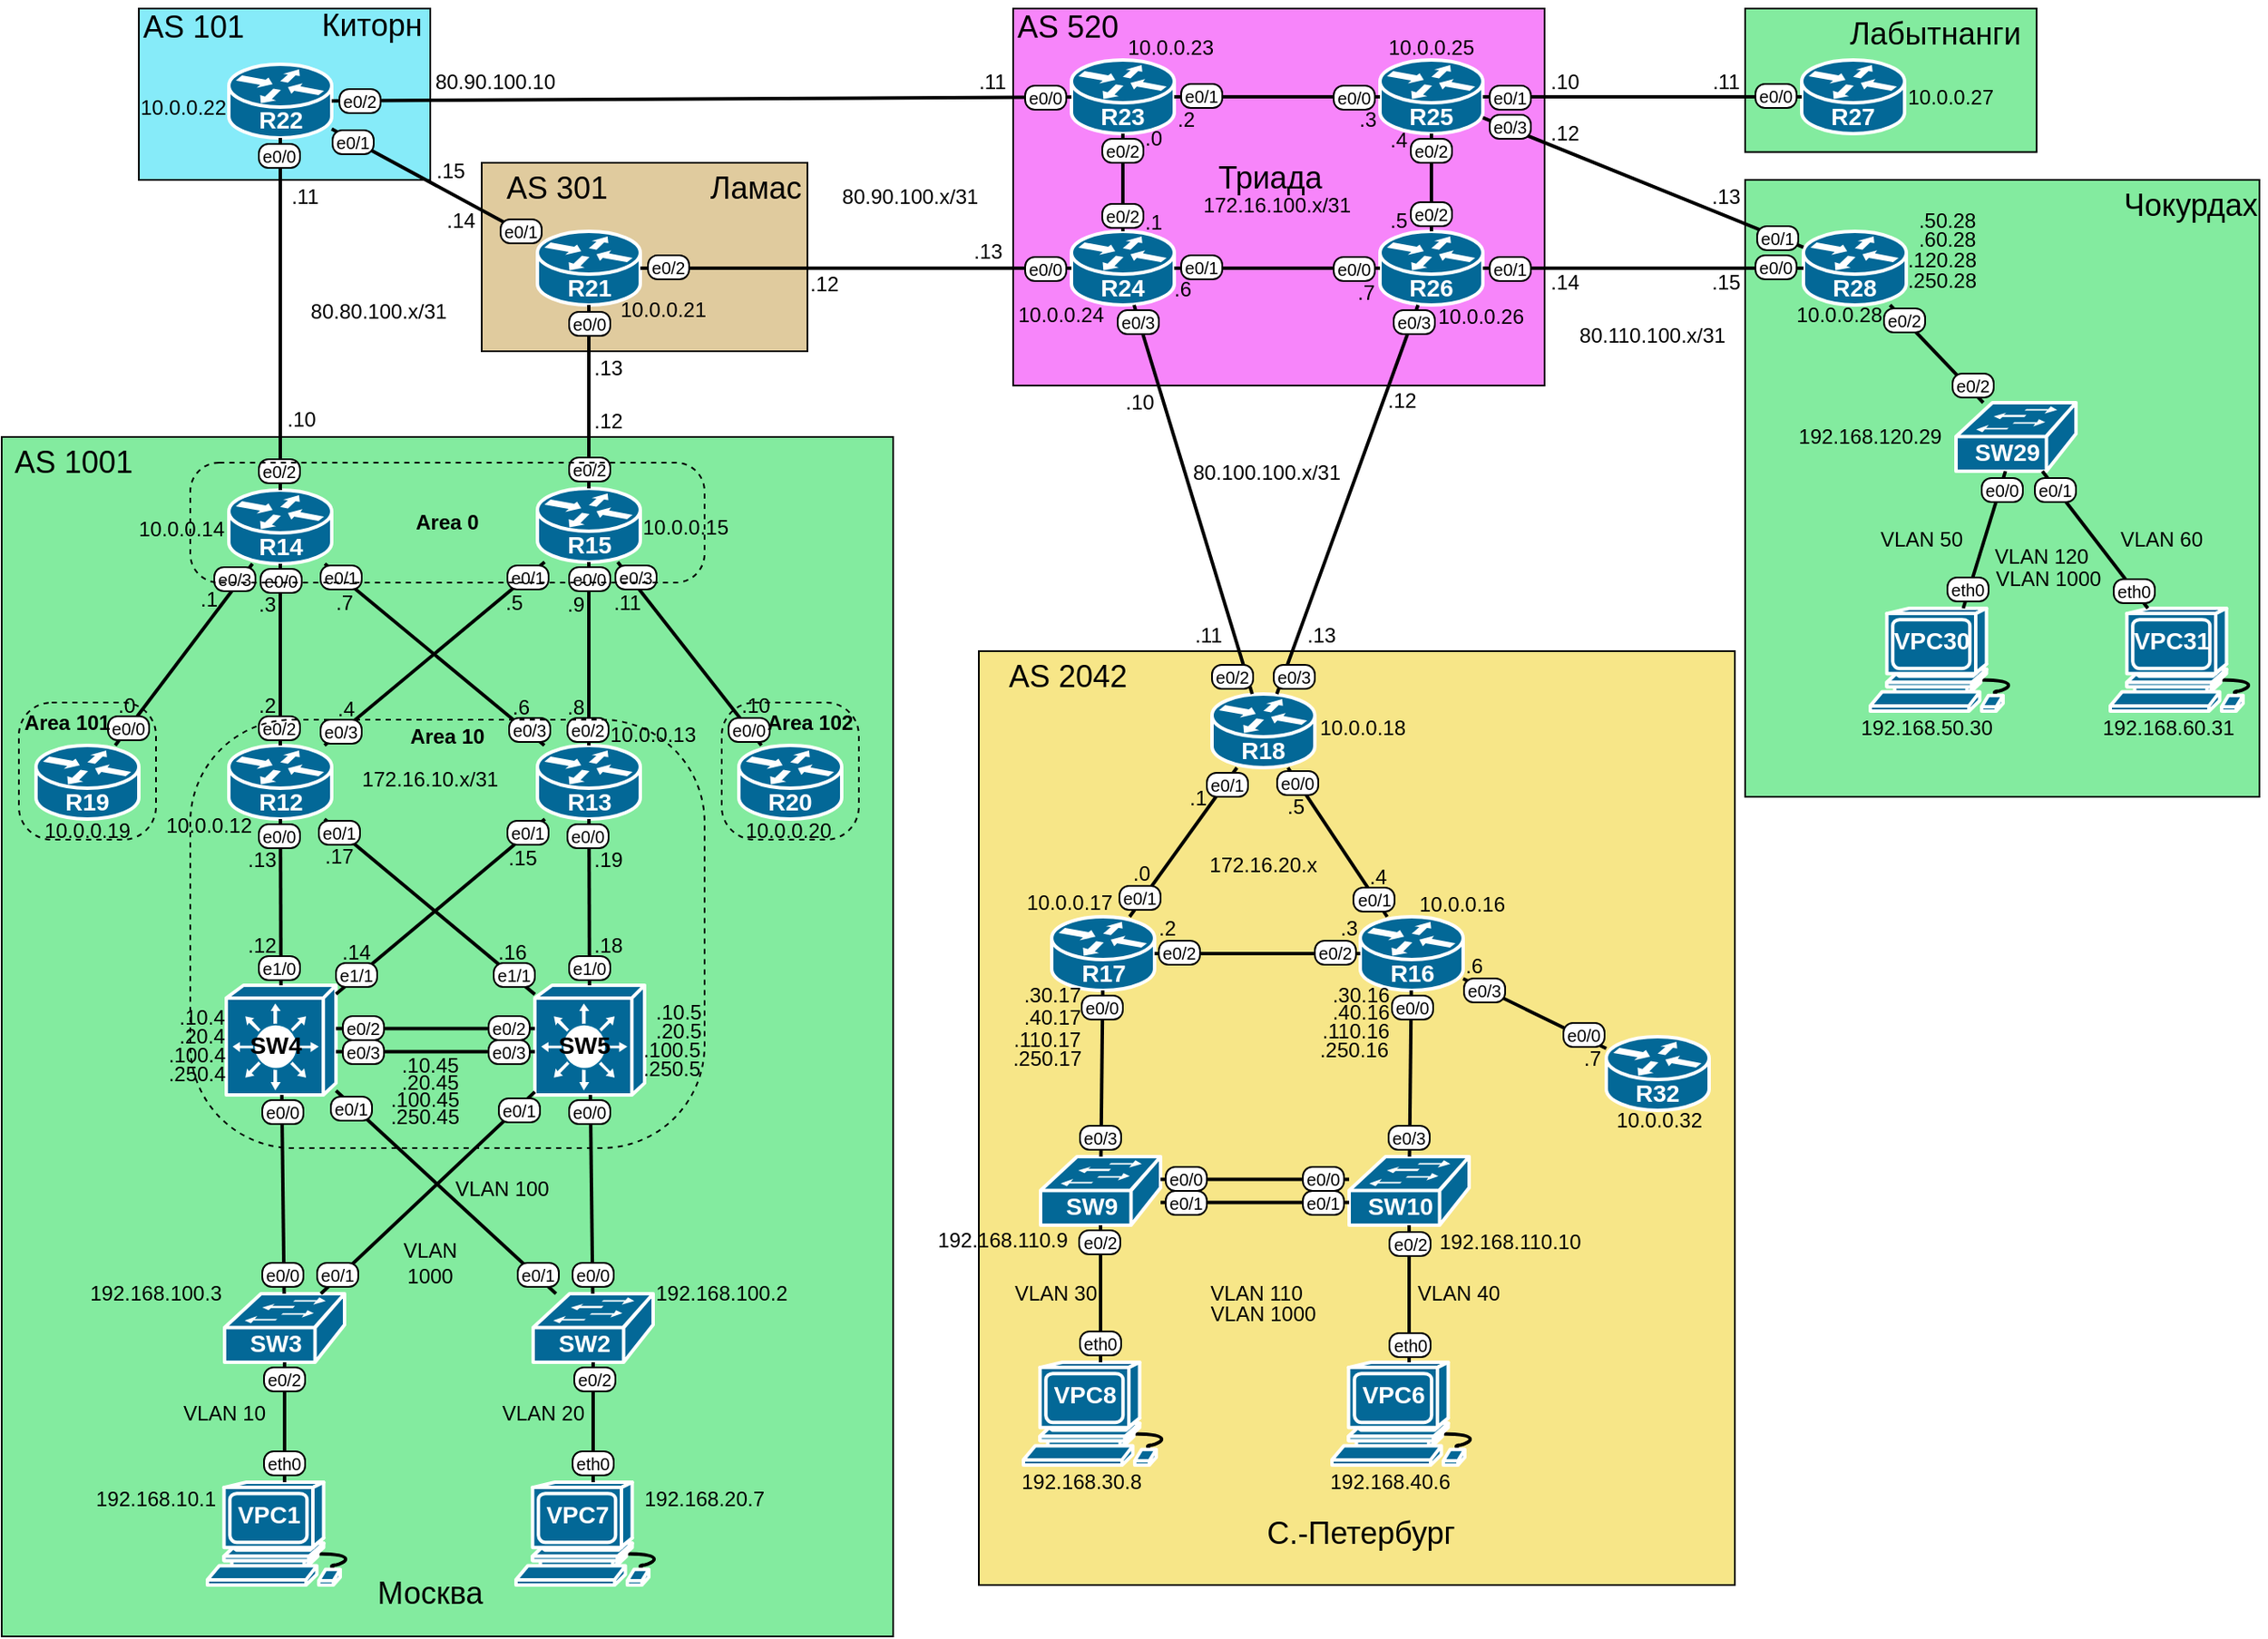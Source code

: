 <mxfile version="27.0.9">
  <diagram name="Страница — 1" id="Og2O6v1_8cmMjE4YKY-o">
    <mxGraphModel dx="1426" dy="889" grid="1" gridSize="10" guides="1" tooltips="1" connect="1" arrows="1" fold="1" page="1" pageScale="1" pageWidth="1169" pageHeight="827" math="0" shadow="0">
      <root>
        <mxCell id="0" />
        <mxCell id="J4p2vavXGs8pfv7Cpsuk-24" value="BG" parent="0" />
        <mxCell id="IlDslpWlMJQfnDaj4fPr-225" value="" style="rounded=0;whiteSpace=wrap;html=1;fillColor=light-dark(#83eb9f, #1f2f1e);strokeColor=light-dark(#000000, #446e2c);" parent="J4p2vavXGs8pfv7Cpsuk-24" vertex="1">
          <mxGeometry y="255" width="520" height="700" as="geometry" />
        </mxCell>
        <mxCell id="IlDslpWlMJQfnDaj4fPr-229" value="" style="rounded=0;whiteSpace=wrap;html=1;fillColor=light-dark(#86ebf9, #1f2f1e);strokeColor=light-dark(#000000, #446e2c);" parent="J4p2vavXGs8pfv7Cpsuk-24" vertex="1">
          <mxGeometry x="80" y="5" width="170" height="100" as="geometry" />
        </mxCell>
        <mxCell id="IlDslpWlMJQfnDaj4fPr-228" value="" style="rounded=0;whiteSpace=wrap;html=1;fillColor=light-dark(#e0cb9e, #1f2f1e);strokeColor=light-dark(#000000, #446e2c);" parent="J4p2vavXGs8pfv7Cpsuk-24" vertex="1">
          <mxGeometry x="280" y="95" width="190" height="110" as="geometry" />
        </mxCell>
        <mxCell id="IlDslpWlMJQfnDaj4fPr-227" value="" style="rounded=0;whiteSpace=wrap;html=1;fillColor=light-dark(#f785fa, #1f2f1e);strokeColor=light-dark(#000000, #446e2c);" parent="J4p2vavXGs8pfv7Cpsuk-24" vertex="1">
          <mxGeometry x="590" y="5" width="310" height="220" as="geometry" />
        </mxCell>
        <mxCell id="IlDslpWlMJQfnDaj4fPr-226" value="" style="rounded=0;whiteSpace=wrap;html=1;fillColor=light-dark(#f7e688, #1f2f1e);strokeColor=light-dark(#000000, #446e2c);" parent="J4p2vavXGs8pfv7Cpsuk-24" vertex="1">
          <mxGeometry x="570" y="380" width="441" height="545" as="geometry" />
        </mxCell>
        <mxCell id="IlDslpWlMJQfnDaj4fPr-222" value="" style="rounded=0;whiteSpace=wrap;html=1;fillColor=light-dark(#83eb9f, #1f2f1e);strokeColor=light-dark(#000000, #446e2c);" parent="J4p2vavXGs8pfv7Cpsuk-24" vertex="1">
          <mxGeometry x="1017" y="105" width="300" height="360" as="geometry" />
        </mxCell>
        <mxCell id="IlDslpWlMJQfnDaj4fPr-224" value="" style="rounded=0;whiteSpace=wrap;html=1;fillColor=light-dark(#83eb9f, #1f2f1e);strokeColor=light-dark(#000000, #446e2c);" parent="J4p2vavXGs8pfv7Cpsuk-24" vertex="1">
          <mxGeometry x="1017" y="5" width="170" height="83.75" as="geometry" />
        </mxCell>
        <mxCell id="J4p2vavXGs8pfv7Cpsuk-8" value="AS 1001" style="text;html=1;align=center;verticalAlign=middle;whiteSpace=wrap;rounded=0;fontSize=18;" parent="J4p2vavXGs8pfv7Cpsuk-24" vertex="1">
          <mxGeometry y="255" width="84" height="30" as="geometry" />
        </mxCell>
        <mxCell id="J4p2vavXGs8pfv7Cpsuk-1" value="Москва" style="text;html=1;align=center;verticalAlign=middle;whiteSpace=wrap;rounded=0;fontSize=18;" parent="J4p2vavXGs8pfv7Cpsuk-24" vertex="1">
          <mxGeometry x="220" y="915" width="60" height="30" as="geometry" />
        </mxCell>
        <mxCell id="J4p2vavXGs8pfv7Cpsuk-12" value="AS 2042" style="text;html=1;align=center;verticalAlign=middle;whiteSpace=wrap;rounded=0;fontSize=18;" parent="J4p2vavXGs8pfv7Cpsuk-24" vertex="1">
          <mxGeometry x="580" y="380" width="84" height="30" as="geometry" />
        </mxCell>
        <mxCell id="J4p2vavXGs8pfv7Cpsuk-14" value="AS 101" style="text;html=1;align=center;verticalAlign=middle;whiteSpace=wrap;rounded=0;fontSize=18;" parent="J4p2vavXGs8pfv7Cpsuk-24" vertex="1">
          <mxGeometry x="70" y="1" width="84" height="30" as="geometry" />
        </mxCell>
        <mxCell id="J4p2vavXGs8pfv7Cpsuk-4" value="Киторн" style="text;html=1;align=center;verticalAlign=middle;whiteSpace=wrap;rounded=0;fontSize=18;" parent="J4p2vavXGs8pfv7Cpsuk-24" vertex="1">
          <mxGeometry x="186" width="60" height="30" as="geometry" />
        </mxCell>
        <mxCell id="J4p2vavXGs8pfv7Cpsuk-15" value="AS 301" style="text;html=1;align=center;verticalAlign=middle;whiteSpace=wrap;rounded=0;fontSize=18;" parent="J4p2vavXGs8pfv7Cpsuk-24" vertex="1">
          <mxGeometry x="282" y="95" width="84" height="30" as="geometry" />
        </mxCell>
        <mxCell id="J4p2vavXGs8pfv7Cpsuk-5" value="Ламас" style="text;html=1;align=center;verticalAlign=middle;whiteSpace=wrap;rounded=0;fontSize=18;" parent="J4p2vavXGs8pfv7Cpsuk-24" vertex="1">
          <mxGeometry x="410" y="95" width="60" height="30" as="geometry" />
        </mxCell>
        <mxCell id="J4p2vavXGs8pfv7Cpsuk-13" value="AS 520" style="text;html=1;align=center;verticalAlign=middle;whiteSpace=wrap;rounded=0;fontSize=18;" parent="J4p2vavXGs8pfv7Cpsuk-24" vertex="1">
          <mxGeometry x="580" y="1" width="84" height="30" as="geometry" />
        </mxCell>
        <mxCell id="J4p2vavXGs8pfv7Cpsuk-6" value="Триада" style="text;html=1;align=center;verticalAlign=middle;whiteSpace=wrap;rounded=0;fontSize=18;" parent="J4p2vavXGs8pfv7Cpsuk-24" vertex="1">
          <mxGeometry x="710" y="88.75" width="60" height="30" as="geometry" />
        </mxCell>
        <mxCell id="J4p2vavXGs8pfv7Cpsuk-7" value="С.-Петербург" style="text;html=1;align=center;verticalAlign=middle;whiteSpace=wrap;rounded=0;fontSize=18;" parent="J4p2vavXGs8pfv7Cpsuk-24" vertex="1">
          <mxGeometry x="728" y="880" width="130" height="30" as="geometry" />
        </mxCell>
        <mxCell id="J4p2vavXGs8pfv7Cpsuk-3" value="Чокурдах" style="text;html=1;align=center;verticalAlign=middle;whiteSpace=wrap;rounded=0;fontSize=18;" parent="J4p2vavXGs8pfv7Cpsuk-24" vertex="1">
          <mxGeometry x="1247" y="105" width="60" height="30" as="geometry" />
        </mxCell>
        <mxCell id="J4p2vavXGs8pfv7Cpsuk-2" value="Лабытнанги" style="text;html=1;align=center;verticalAlign=middle;whiteSpace=wrap;rounded=0;fontSize=18;" parent="J4p2vavXGs8pfv7Cpsuk-24" vertex="1">
          <mxGeometry x="1098" y="5" width="60" height="30" as="geometry" />
        </mxCell>
        <mxCell id="1" value="Main" parent="0" />
        <mxCell id="IlDslpWlMJQfnDaj4fPr-3" value="" style="group" parent="1" vertex="1" connectable="0">
          <mxGeometry x="130" y="755" width="70" height="44" as="geometry" />
        </mxCell>
        <mxCell id="f9OrkrOD7GsaYfjVP4bd-2" value="" style="shape=mxgraph.cisco.switches.workgroup_switch;sketch=0;html=1;pointerEvents=1;dashed=0;fillColor=#036897;strokeColor=#ffffff;strokeWidth=2;verticalLabelPosition=bottom;verticalAlign=top;align=center;outlineConnect=0;" parent="IlDslpWlMJQfnDaj4fPr-3" vertex="1">
          <mxGeometry width="70" height="40" as="geometry" />
        </mxCell>
        <mxCell id="f9OrkrOD7GsaYfjVP4bd-8" value="&lt;b&gt;&lt;font color=&quot;#ffffff&quot; style=&quot;font-size: 14px;&quot;&gt;SW3&lt;/font&gt;&lt;/b&gt;" style="text;html=1;align=center;verticalAlign=middle;whiteSpace=wrap;rounded=0;" parent="IlDslpWlMJQfnDaj4fPr-3" vertex="1">
          <mxGeometry y="14" width="60" height="30" as="geometry" />
        </mxCell>
        <mxCell id="IlDslpWlMJQfnDaj4fPr-5" value="" style="group" parent="1" vertex="1" connectable="0">
          <mxGeometry x="132.5" y="435" width="60" height="47.5" as="geometry" />
        </mxCell>
        <mxCell id="f9OrkrOD7GsaYfjVP4bd-3" value="" style="shape=mxgraph.cisco.routers.router;sketch=0;html=1;pointerEvents=1;dashed=0;fillColor=#036897;strokeColor=#ffffff;strokeWidth=2;verticalLabelPosition=bottom;verticalAlign=top;align=center;outlineConnect=0;" parent="IlDslpWlMJQfnDaj4fPr-5" vertex="1">
          <mxGeometry width="60" height="43" as="geometry" />
        </mxCell>
        <mxCell id="f9OrkrOD7GsaYfjVP4bd-10" value="&lt;b&gt;&lt;font color=&quot;#ffffff&quot; style=&quot;font-size: 14px;&quot;&gt;R12&lt;/font&gt;&lt;/b&gt;" style="text;html=1;align=center;verticalAlign=middle;whiteSpace=wrap;rounded=0;" parent="IlDslpWlMJQfnDaj4fPr-5" vertex="1">
          <mxGeometry y="17.5" width="60" height="30" as="geometry" />
        </mxCell>
        <mxCell id="IlDslpWlMJQfnDaj4fPr-11" value="" style="group" parent="1" vertex="1" connectable="0">
          <mxGeometry x="120" y="865" width="90" height="60" as="geometry" />
        </mxCell>
        <mxCell id="f9OrkrOD7GsaYfjVP4bd-1" value="" style="shape=mxgraph.cisco.computers_and_peripherals.workstation;sketch=0;html=1;pointerEvents=1;dashed=0;fillColor=#036897;strokeColor=#ffffff;strokeWidth=2;verticalLabelPosition=bottom;verticalAlign=top;align=center;outlineConnect=0;" parent="IlDslpWlMJQfnDaj4fPr-11" vertex="1">
          <mxGeometry width="90" height="60" as="geometry" />
        </mxCell>
        <mxCell id="IlDslpWlMJQfnDaj4fPr-10" value="&lt;b&gt;&lt;font color=&quot;#ffffff&quot; style=&quot;font-size: 14px;&quot;&gt;VPC1&lt;/font&gt;&lt;/b&gt;" style="text;html=1;align=center;verticalAlign=middle;whiteSpace=wrap;rounded=0;" parent="IlDslpWlMJQfnDaj4fPr-11" vertex="1">
          <mxGeometry x="6" y="4" width="60" height="30" as="geometry" />
        </mxCell>
        <mxCell id="IlDslpWlMJQfnDaj4fPr-15" value="" style="group;fontStyle=4" parent="1" vertex="1" connectable="0">
          <mxGeometry x="130" y="575" width="65" height="64" as="geometry" />
        </mxCell>
        <mxCell id="IlDslpWlMJQfnDaj4fPr-13" value="" style="shape=mxgraph.cisco.switches.layer_3_switch;sketch=0;html=1;pointerEvents=1;dashed=0;fillColor=#036897;strokeColor=#ffffff;strokeWidth=2;verticalLabelPosition=bottom;verticalAlign=top;align=center;outlineConnect=0;" parent="IlDslpWlMJQfnDaj4fPr-15" vertex="1">
          <mxGeometry x="1" width="64" height="64" as="geometry" />
        </mxCell>
        <mxCell id="IlDslpWlMJQfnDaj4fPr-14" value="&lt;b&gt;&lt;font style=&quot;font-size: 14px; color: light-dark(rgb(0, 0, 0), rgb(18, 18, 18));&quot;&gt;SW4&lt;/font&gt;&lt;/b&gt;" style="text;html=1;align=center;verticalAlign=middle;whiteSpace=wrap;rounded=0;" parent="IlDslpWlMJQfnDaj4fPr-15" vertex="1">
          <mxGeometry y="20" width="60" height="30" as="geometry" />
        </mxCell>
        <mxCell id="IlDslpWlMJQfnDaj4fPr-19" value="" style="endArrow=none;html=1;rounded=0;strokeWidth=2;" parent="1" source="IlDslpWlMJQfnDaj4fPr-13" target="f9OrkrOD7GsaYfjVP4bd-3" edge="1">
          <mxGeometry width="50" height="50" relative="1" as="geometry">
            <mxPoint x="200" y="615" as="sourcePoint" />
            <mxPoint x="164.76" y="575" as="targetPoint" />
          </mxGeometry>
        </mxCell>
        <mxCell id="IlDslpWlMJQfnDaj4fPr-22" value="" style="endArrow=none;html=1;rounded=0;strokeWidth=2;" parent="1" source="f9OrkrOD7GsaYfjVP4bd-2" target="IlDslpWlMJQfnDaj4fPr-13" edge="1">
          <mxGeometry width="50" height="50" relative="1" as="geometry">
            <mxPoint x="240" y="849" as="sourcePoint" />
            <mxPoint x="240" y="742" as="targetPoint" />
          </mxGeometry>
        </mxCell>
        <mxCell id="IlDslpWlMJQfnDaj4fPr-23" value="" style="endArrow=none;html=1;rounded=0;strokeWidth=2;" parent="1" source="f9OrkrOD7GsaYfjVP4bd-1" target="f9OrkrOD7GsaYfjVP4bd-2" edge="1">
          <mxGeometry width="50" height="50" relative="1" as="geometry">
            <mxPoint x="230" y="956" as="sourcePoint" />
            <mxPoint x="230" y="849" as="targetPoint" />
          </mxGeometry>
        </mxCell>
        <mxCell id="IlDslpWlMJQfnDaj4fPr-25" value="" style="group" parent="1" vertex="1" connectable="0">
          <mxGeometry x="310" y="755" width="70" height="44" as="geometry" />
        </mxCell>
        <mxCell id="IlDslpWlMJQfnDaj4fPr-26" value="" style="shape=mxgraph.cisco.switches.workgroup_switch;sketch=0;html=1;pointerEvents=1;dashed=0;fillColor=#036897;strokeColor=#ffffff;strokeWidth=2;verticalLabelPosition=bottom;verticalAlign=top;align=center;outlineConnect=0;" parent="IlDslpWlMJQfnDaj4fPr-25" vertex="1">
          <mxGeometry width="70" height="40" as="geometry" />
        </mxCell>
        <mxCell id="IlDslpWlMJQfnDaj4fPr-27" value="&lt;b&gt;&lt;font color=&quot;#ffffff&quot; style=&quot;font-size: 14px;&quot;&gt;SW2&lt;/font&gt;&lt;/b&gt;" style="text;html=1;align=center;verticalAlign=middle;whiteSpace=wrap;rounded=0;" parent="IlDslpWlMJQfnDaj4fPr-25" vertex="1">
          <mxGeometry y="14" width="60" height="30" as="geometry" />
        </mxCell>
        <mxCell id="IlDslpWlMJQfnDaj4fPr-28" value="" style="group" parent="1" vertex="1" connectable="0">
          <mxGeometry x="312.5" y="435" width="60" height="47.5" as="geometry" />
        </mxCell>
        <mxCell id="IlDslpWlMJQfnDaj4fPr-29" value="" style="shape=mxgraph.cisco.routers.router;sketch=0;html=1;pointerEvents=1;dashed=0;fillColor=#036897;strokeColor=#ffffff;strokeWidth=2;verticalLabelPosition=bottom;verticalAlign=top;align=center;outlineConnect=0;" parent="IlDslpWlMJQfnDaj4fPr-28" vertex="1">
          <mxGeometry width="60" height="43" as="geometry" />
        </mxCell>
        <mxCell id="IlDslpWlMJQfnDaj4fPr-30" value="&lt;b&gt;&lt;font color=&quot;#ffffff&quot; style=&quot;font-size: 14px;&quot;&gt;R13&lt;/font&gt;&lt;/b&gt;" style="text;html=1;align=center;verticalAlign=middle;whiteSpace=wrap;rounded=0;" parent="IlDslpWlMJQfnDaj4fPr-28" vertex="1">
          <mxGeometry y="17.5" width="60" height="30" as="geometry" />
        </mxCell>
        <mxCell id="IlDslpWlMJQfnDaj4fPr-31" value="" style="group" parent="1" vertex="1" connectable="0">
          <mxGeometry x="300" y="865" width="90" height="60" as="geometry" />
        </mxCell>
        <mxCell id="IlDslpWlMJQfnDaj4fPr-32" value="" style="shape=mxgraph.cisco.computers_and_peripherals.workstation;sketch=0;html=1;pointerEvents=1;dashed=0;fillColor=#036897;strokeColor=#ffffff;strokeWidth=2;verticalLabelPosition=bottom;verticalAlign=top;align=center;outlineConnect=0;" parent="IlDslpWlMJQfnDaj4fPr-31" vertex="1">
          <mxGeometry width="90" height="60" as="geometry" />
        </mxCell>
        <mxCell id="IlDslpWlMJQfnDaj4fPr-33" value="&lt;b&gt;&lt;font color=&quot;#ffffff&quot; style=&quot;font-size: 14px;&quot;&gt;VPC7&lt;/font&gt;&lt;/b&gt;" style="text;html=1;align=center;verticalAlign=middle;whiteSpace=wrap;rounded=0;" parent="IlDslpWlMJQfnDaj4fPr-31" vertex="1">
          <mxGeometry x="6" y="4" width="60" height="30" as="geometry" />
        </mxCell>
        <mxCell id="IlDslpWlMJQfnDaj4fPr-34" value="" style="group" parent="1" vertex="1" connectable="0">
          <mxGeometry x="310" y="575" width="65" height="64" as="geometry" />
        </mxCell>
        <mxCell id="IlDslpWlMJQfnDaj4fPr-35" value="" style="shape=mxgraph.cisco.switches.layer_3_switch;sketch=0;html=1;pointerEvents=1;dashed=0;fillColor=#036897;strokeColor=#ffffff;strokeWidth=2;verticalLabelPosition=bottom;verticalAlign=top;align=center;outlineConnect=0;" parent="IlDslpWlMJQfnDaj4fPr-34" vertex="1">
          <mxGeometry x="1" width="64" height="64" as="geometry" />
        </mxCell>
        <mxCell id="IlDslpWlMJQfnDaj4fPr-36" value="&lt;b&gt;&lt;font style=&quot;font-size: 14px; color: light-dark(rgb(0, 0, 0), rgb(18, 18, 18));&quot;&gt;SW5&lt;/font&gt;&lt;/b&gt;" style="text;html=1;align=center;verticalAlign=middle;whiteSpace=wrap;rounded=0;" parent="IlDslpWlMJQfnDaj4fPr-34" vertex="1">
          <mxGeometry y="20" width="60" height="30" as="geometry" />
        </mxCell>
        <mxCell id="IlDslpWlMJQfnDaj4fPr-37" value="" style="endArrow=none;html=1;rounded=0;strokeWidth=2;" parent="1" source="IlDslpWlMJQfnDaj4fPr-35" target="IlDslpWlMJQfnDaj4fPr-29" edge="1">
          <mxGeometry width="50" height="50" relative="1" as="geometry">
            <mxPoint x="380" y="615" as="sourcePoint" />
            <mxPoint x="344.76" y="575" as="targetPoint" />
          </mxGeometry>
        </mxCell>
        <mxCell id="IlDslpWlMJQfnDaj4fPr-38" value="" style="endArrow=none;html=1;rounded=0;strokeWidth=2;" parent="1" source="IlDslpWlMJQfnDaj4fPr-26" target="IlDslpWlMJQfnDaj4fPr-35" edge="1">
          <mxGeometry width="50" height="50" relative="1" as="geometry">
            <mxPoint x="420" y="849" as="sourcePoint" />
            <mxPoint x="420" y="742" as="targetPoint" />
          </mxGeometry>
        </mxCell>
        <mxCell id="IlDslpWlMJQfnDaj4fPr-39" value="" style="endArrow=none;html=1;rounded=0;strokeWidth=2;" parent="1" source="IlDslpWlMJQfnDaj4fPr-32" target="IlDslpWlMJQfnDaj4fPr-26" edge="1">
          <mxGeometry width="50" height="50" relative="1" as="geometry">
            <mxPoint x="410" y="956" as="sourcePoint" />
            <mxPoint x="410" y="849" as="targetPoint" />
          </mxGeometry>
        </mxCell>
        <mxCell id="IlDslpWlMJQfnDaj4fPr-40" value="" style="group" parent="1" vertex="1" connectable="0">
          <mxGeometry x="132.5" y="286" width="60" height="47.5" as="geometry" />
        </mxCell>
        <mxCell id="IlDslpWlMJQfnDaj4fPr-41" value="" style="shape=mxgraph.cisco.routers.router;sketch=0;html=1;pointerEvents=1;dashed=0;fillColor=#036897;strokeColor=#ffffff;strokeWidth=2;verticalLabelPosition=bottom;verticalAlign=top;align=center;outlineConnect=0;" parent="IlDslpWlMJQfnDaj4fPr-40" vertex="1">
          <mxGeometry width="60" height="43" as="geometry" />
        </mxCell>
        <mxCell id="IlDslpWlMJQfnDaj4fPr-42" value="&lt;b&gt;&lt;font color=&quot;#ffffff&quot; style=&quot;font-size: 14px;&quot;&gt;R14&lt;/font&gt;&lt;/b&gt;" style="text;html=1;align=center;verticalAlign=middle;whiteSpace=wrap;rounded=0;" parent="IlDslpWlMJQfnDaj4fPr-40" vertex="1">
          <mxGeometry y="17.5" width="60" height="30" as="geometry" />
        </mxCell>
        <mxCell id="IlDslpWlMJQfnDaj4fPr-43" value="" style="group" parent="1" vertex="1" connectable="0">
          <mxGeometry x="312.5" y="285" width="60" height="47.5" as="geometry" />
        </mxCell>
        <mxCell id="IlDslpWlMJQfnDaj4fPr-44" value="" style="shape=mxgraph.cisco.routers.router;sketch=0;html=1;pointerEvents=1;dashed=0;fillColor=#036897;strokeColor=#ffffff;strokeWidth=2;verticalLabelPosition=bottom;verticalAlign=top;align=center;outlineConnect=0;" parent="IlDslpWlMJQfnDaj4fPr-43" vertex="1">
          <mxGeometry width="60" height="43" as="geometry" />
        </mxCell>
        <mxCell id="IlDslpWlMJQfnDaj4fPr-45" value="&lt;b&gt;&lt;font color=&quot;#ffffff&quot; style=&quot;font-size: 14px;&quot;&gt;R15&lt;/font&gt;&lt;/b&gt;" style="text;html=1;align=center;verticalAlign=middle;whiteSpace=wrap;rounded=0;" parent="IlDslpWlMJQfnDaj4fPr-43" vertex="1">
          <mxGeometry y="17.5" width="60" height="30" as="geometry" />
        </mxCell>
        <mxCell id="IlDslpWlMJQfnDaj4fPr-46" value="" style="group" parent="1" vertex="1" connectable="0">
          <mxGeometry x="20" y="435" width="80" height="55" as="geometry" />
        </mxCell>
        <mxCell id="IlDslpWlMJQfnDaj4fPr-47" value="" style="shape=mxgraph.cisco.routers.router;sketch=0;html=1;pointerEvents=1;dashed=0;fillColor=#036897;strokeColor=#ffffff;strokeWidth=2;verticalLabelPosition=bottom;verticalAlign=top;align=center;outlineConnect=0;" parent="IlDslpWlMJQfnDaj4fPr-46" vertex="1">
          <mxGeometry width="60" height="43" as="geometry" />
        </mxCell>
        <mxCell id="IlDslpWlMJQfnDaj4fPr-48" value="&lt;b&gt;&lt;font color=&quot;#ffffff&quot; style=&quot;font-size: 14px;&quot;&gt;R19&lt;/font&gt;&lt;/b&gt;" style="text;html=1;align=center;verticalAlign=middle;whiteSpace=wrap;rounded=0;" parent="IlDslpWlMJQfnDaj4fPr-46" vertex="1">
          <mxGeometry y="17.5" width="60" height="30" as="geometry" />
        </mxCell>
        <mxCell id="IlDslpWlMJQfnDaj4fPr-49" value="" style="group" parent="1" vertex="1" connectable="0">
          <mxGeometry x="430" y="435" width="60" height="47.5" as="geometry" />
        </mxCell>
        <mxCell id="IlDslpWlMJQfnDaj4fPr-50" value="" style="shape=mxgraph.cisco.routers.router;sketch=0;html=1;pointerEvents=1;dashed=0;fillColor=#036897;strokeColor=#ffffff;strokeWidth=2;verticalLabelPosition=bottom;verticalAlign=top;align=center;outlineConnect=0;" parent="IlDslpWlMJQfnDaj4fPr-49" vertex="1">
          <mxGeometry width="60" height="43" as="geometry" />
        </mxCell>
        <mxCell id="IlDslpWlMJQfnDaj4fPr-51" value="&lt;b&gt;&lt;font color=&quot;#ffffff&quot; style=&quot;font-size: 14px;&quot;&gt;R20&lt;/font&gt;&lt;/b&gt;" style="text;html=1;align=center;verticalAlign=middle;whiteSpace=wrap;rounded=0;" parent="IlDslpWlMJQfnDaj4fPr-49" vertex="1">
          <mxGeometry y="17.5" width="60" height="30" as="geometry" />
        </mxCell>
        <mxCell id="IlDslpWlMJQfnDaj4fPr-52" value="" style="endArrow=none;html=1;rounded=0;strokeWidth=2;" parent="1" source="IlDslpWlMJQfnDaj4fPr-29" target="IlDslpWlMJQfnDaj4fPr-44" edge="1">
          <mxGeometry width="50" height="50" relative="1" as="geometry">
            <mxPoint x="340" y="412" as="sourcePoint" />
            <mxPoint x="340" y="345" as="targetPoint" />
          </mxGeometry>
        </mxCell>
        <mxCell id="IlDslpWlMJQfnDaj4fPr-53" value="" style="endArrow=none;html=1;rounded=0;strokeWidth=2;" parent="1" source="IlDslpWlMJQfnDaj4fPr-50" target="IlDslpWlMJQfnDaj4fPr-44" edge="1">
          <mxGeometry width="50" height="50" relative="1" as="geometry">
            <mxPoint x="459.86" y="412" as="sourcePoint" />
            <mxPoint x="459.86" y="345" as="targetPoint" />
          </mxGeometry>
        </mxCell>
        <mxCell id="IlDslpWlMJQfnDaj4fPr-54" value="" style="endArrow=none;html=1;rounded=0;strokeWidth=2;" parent="1" source="f9OrkrOD7GsaYfjVP4bd-3" target="IlDslpWlMJQfnDaj4fPr-41" edge="1">
          <mxGeometry width="50" height="50" relative="1" as="geometry">
            <mxPoint x="164.86" y="412" as="sourcePoint" />
            <mxPoint x="164.86" y="345" as="targetPoint" />
          </mxGeometry>
        </mxCell>
        <mxCell id="IlDslpWlMJQfnDaj4fPr-55" value="" style="endArrow=none;html=1;rounded=0;strokeWidth=2;" parent="1" source="IlDslpWlMJQfnDaj4fPr-47" target="IlDslpWlMJQfnDaj4fPr-41" edge="1">
          <mxGeometry width="50" height="50" relative="1" as="geometry">
            <mxPoint x="49.86" y="412" as="sourcePoint" />
            <mxPoint x="49.86" y="345" as="targetPoint" />
          </mxGeometry>
        </mxCell>
        <mxCell id="IlDslpWlMJQfnDaj4fPr-56" value="" style="endArrow=none;html=1;rounded=0;strokeWidth=2;" parent="1" source="f9OrkrOD7GsaYfjVP4bd-3" target="IlDslpWlMJQfnDaj4fPr-44" edge="1">
          <mxGeometry width="50" height="50" relative="1" as="geometry">
            <mxPoint x="220" y="412" as="sourcePoint" />
            <mxPoint x="220" y="345" as="targetPoint" />
          </mxGeometry>
        </mxCell>
        <mxCell id="IlDslpWlMJQfnDaj4fPr-57" value="" style="endArrow=none;html=1;rounded=0;strokeWidth=2;" parent="1" source="IlDslpWlMJQfnDaj4fPr-29" target="IlDslpWlMJQfnDaj4fPr-41" edge="1">
          <mxGeometry width="50" height="50" relative="1" as="geometry">
            <mxPoint x="280" y="412" as="sourcePoint" />
            <mxPoint x="210" y="355" as="targetPoint" />
          </mxGeometry>
        </mxCell>
        <mxCell id="IlDslpWlMJQfnDaj4fPr-58" value="" style="endArrow=none;html=1;rounded=0;strokeWidth=2;" parent="1" source="IlDslpWlMJQfnDaj4fPr-13" target="IlDslpWlMJQfnDaj4fPr-29" edge="1">
          <mxGeometry width="50" height="50" relative="1" as="geometry">
            <mxPoint x="290" y="632" as="sourcePoint" />
            <mxPoint x="290" y="565" as="targetPoint" />
          </mxGeometry>
        </mxCell>
        <mxCell id="IlDslpWlMJQfnDaj4fPr-59" value="" style="endArrow=none;html=1;rounded=0;strokeWidth=2;" parent="1" source="IlDslpWlMJQfnDaj4fPr-35" target="f9OrkrOD7GsaYfjVP4bd-3" edge="1">
          <mxGeometry width="50" height="50" relative="1" as="geometry">
            <mxPoint x="220" y="632" as="sourcePoint" />
            <mxPoint x="220" y="565" as="targetPoint" />
          </mxGeometry>
        </mxCell>
        <mxCell id="IlDslpWlMJQfnDaj4fPr-62" value="" style="endArrow=none;html=1;rounded=0;strokeWidth=2;" parent="1" source="IlDslpWlMJQfnDaj4fPr-26" target="IlDslpWlMJQfnDaj4fPr-13" edge="1">
          <mxGeometry width="50" height="50" relative="1" as="geometry">
            <mxPoint x="220" y="762" as="sourcePoint" />
            <mxPoint x="220" y="695" as="targetPoint" />
          </mxGeometry>
        </mxCell>
        <mxCell id="IlDslpWlMJQfnDaj4fPr-63" value="" style="endArrow=none;html=1;rounded=0;strokeWidth=2;" parent="1" source="f9OrkrOD7GsaYfjVP4bd-2" target="IlDslpWlMJQfnDaj4fPr-35" edge="1">
          <mxGeometry width="50" height="50" relative="1" as="geometry">
            <mxPoint x="300" y="755" as="sourcePoint" />
            <mxPoint x="300" y="688" as="targetPoint" />
          </mxGeometry>
        </mxCell>
        <mxCell id="IlDslpWlMJQfnDaj4fPr-64" value="" style="shape=link;html=1;rounded=0;strokeWidth=2;width=12.381;" parent="1" source="IlDslpWlMJQfnDaj4fPr-13" target="IlDslpWlMJQfnDaj4fPr-35" edge="1">
          <mxGeometry width="100" relative="1" as="geometry">
            <mxPoint x="220" y="665" as="sourcePoint" />
            <mxPoint x="270" y="695" as="targetPoint" />
          </mxGeometry>
        </mxCell>
        <mxCell id="IlDslpWlMJQfnDaj4fPr-118" value="" style="group" parent="1" vertex="1" connectable="0">
          <mxGeometry x="606" y="675" width="70" height="44" as="geometry" />
        </mxCell>
        <mxCell id="IlDslpWlMJQfnDaj4fPr-119" value="" style="shape=mxgraph.cisco.switches.workgroup_switch;sketch=0;html=1;pointerEvents=1;dashed=0;fillColor=#036897;strokeColor=#ffffff;strokeWidth=2;verticalLabelPosition=bottom;verticalAlign=top;align=center;outlineConnect=0;" parent="IlDslpWlMJQfnDaj4fPr-118" vertex="1">
          <mxGeometry width="70" height="40" as="geometry" />
        </mxCell>
        <mxCell id="IlDslpWlMJQfnDaj4fPr-120" value="&lt;b&gt;&lt;font color=&quot;#ffffff&quot; style=&quot;font-size: 14px;&quot;&gt;SW9&lt;/font&gt;&lt;/b&gt;" style="text;html=1;align=center;verticalAlign=middle;whiteSpace=wrap;rounded=0;" parent="IlDslpWlMJQfnDaj4fPr-118" vertex="1">
          <mxGeometry y="14" width="60" height="30" as="geometry" />
        </mxCell>
        <mxCell id="IlDslpWlMJQfnDaj4fPr-121" value="" style="group" parent="1" vertex="1" connectable="0">
          <mxGeometry x="612.5" y="535" width="60" height="47.5" as="geometry" />
        </mxCell>
        <mxCell id="IlDslpWlMJQfnDaj4fPr-122" value="" style="shape=mxgraph.cisco.routers.router;sketch=0;html=1;pointerEvents=1;dashed=0;fillColor=#036897;strokeColor=#ffffff;strokeWidth=2;verticalLabelPosition=bottom;verticalAlign=top;align=center;outlineConnect=0;" parent="IlDslpWlMJQfnDaj4fPr-121" vertex="1">
          <mxGeometry width="60" height="43" as="geometry" />
        </mxCell>
        <mxCell id="IlDslpWlMJQfnDaj4fPr-123" value="&lt;b&gt;&lt;font color=&quot;#ffffff&quot; style=&quot;font-size: 14px;&quot;&gt;R17&lt;/font&gt;&lt;/b&gt;" style="text;html=1;align=center;verticalAlign=middle;whiteSpace=wrap;rounded=0;" parent="IlDslpWlMJQfnDaj4fPr-121" vertex="1">
          <mxGeometry y="17.5" width="60" height="30" as="geometry" />
        </mxCell>
        <mxCell id="IlDslpWlMJQfnDaj4fPr-124" value="" style="group" parent="1" vertex="1" connectable="0">
          <mxGeometry x="596" y="795" width="90" height="60" as="geometry" />
        </mxCell>
        <mxCell id="IlDslpWlMJQfnDaj4fPr-125" value="" style="shape=mxgraph.cisco.computers_and_peripherals.workstation;sketch=0;html=1;pointerEvents=1;dashed=0;fillColor=#036897;strokeColor=#ffffff;strokeWidth=2;verticalLabelPosition=bottom;verticalAlign=top;align=center;outlineConnect=0;" parent="IlDslpWlMJQfnDaj4fPr-124" vertex="1">
          <mxGeometry width="90" height="60" as="geometry" />
        </mxCell>
        <mxCell id="IlDslpWlMJQfnDaj4fPr-126" value="&lt;b&gt;&lt;font color=&quot;#ffffff&quot; style=&quot;font-size: 14px;&quot;&gt;VPC8&lt;/font&gt;&lt;/b&gt;" style="text;html=1;align=center;verticalAlign=middle;whiteSpace=wrap;rounded=0;" parent="IlDslpWlMJQfnDaj4fPr-124" vertex="1">
          <mxGeometry x="6" y="4" width="60" height="30" as="geometry" />
        </mxCell>
        <mxCell id="IlDslpWlMJQfnDaj4fPr-131" value="" style="endArrow=none;html=1;rounded=0;strokeWidth=2;" parent="1" source="IlDslpWlMJQfnDaj4fPr-119" target="IlDslpWlMJQfnDaj4fPr-122" edge="1">
          <mxGeometry width="50" height="50" relative="1" as="geometry">
            <mxPoint x="720" y="849" as="sourcePoint" />
            <mxPoint x="643.653" y="709" as="targetPoint" />
          </mxGeometry>
        </mxCell>
        <mxCell id="IlDslpWlMJQfnDaj4fPr-132" value="" style="endArrow=none;html=1;rounded=0;strokeWidth=2;" parent="1" source="IlDslpWlMJQfnDaj4fPr-125" target="IlDslpWlMJQfnDaj4fPr-119" edge="1">
          <mxGeometry width="50" height="50" relative="1" as="geometry">
            <mxPoint x="706" y="876" as="sourcePoint" />
            <mxPoint x="706" y="769" as="targetPoint" />
          </mxGeometry>
        </mxCell>
        <mxCell id="IlDslpWlMJQfnDaj4fPr-133" value="" style="group" parent="1" vertex="1" connectable="0">
          <mxGeometry x="786" y="675" width="70" height="44" as="geometry" />
        </mxCell>
        <mxCell id="IlDslpWlMJQfnDaj4fPr-134" value="" style="shape=mxgraph.cisco.switches.workgroup_switch;sketch=0;html=1;pointerEvents=1;dashed=0;fillColor=#036897;strokeColor=#ffffff;strokeWidth=2;verticalLabelPosition=bottom;verticalAlign=top;align=center;outlineConnect=0;" parent="IlDslpWlMJQfnDaj4fPr-133" vertex="1">
          <mxGeometry width="70" height="40" as="geometry" />
        </mxCell>
        <mxCell id="IlDslpWlMJQfnDaj4fPr-135" value="&lt;b&gt;&lt;font color=&quot;#ffffff&quot; style=&quot;font-size: 14px;&quot;&gt;SW10&lt;/font&gt;&lt;/b&gt;" style="text;html=1;align=center;verticalAlign=middle;whiteSpace=wrap;rounded=0;" parent="IlDslpWlMJQfnDaj4fPr-133" vertex="1">
          <mxGeometry y="14" width="60" height="30" as="geometry" />
        </mxCell>
        <mxCell id="IlDslpWlMJQfnDaj4fPr-136" value="" style="group" parent="1" vertex="1" connectable="0">
          <mxGeometry x="792.5" y="535" width="60" height="47.5" as="geometry" />
        </mxCell>
        <mxCell id="IlDslpWlMJQfnDaj4fPr-137" value="" style="shape=mxgraph.cisco.routers.router;sketch=0;html=1;pointerEvents=1;dashed=0;fillColor=#036897;strokeColor=#ffffff;strokeWidth=2;verticalLabelPosition=bottom;verticalAlign=top;align=center;outlineConnect=0;" parent="IlDslpWlMJQfnDaj4fPr-136" vertex="1">
          <mxGeometry width="60" height="43" as="geometry" />
        </mxCell>
        <mxCell id="IlDslpWlMJQfnDaj4fPr-138" value="&lt;b&gt;&lt;font color=&quot;#ffffff&quot; style=&quot;font-size: 14px;&quot;&gt;R16&lt;/font&gt;&lt;/b&gt;" style="text;html=1;align=center;verticalAlign=middle;whiteSpace=wrap;rounded=0;" parent="IlDslpWlMJQfnDaj4fPr-136" vertex="1">
          <mxGeometry y="17.5" width="60" height="30" as="geometry" />
        </mxCell>
        <mxCell id="IlDslpWlMJQfnDaj4fPr-139" value="" style="group" parent="1" vertex="1" connectable="0">
          <mxGeometry x="776" y="795" width="90" height="60" as="geometry" />
        </mxCell>
        <mxCell id="IlDslpWlMJQfnDaj4fPr-140" value="" style="shape=mxgraph.cisco.computers_and_peripherals.workstation;sketch=0;html=1;pointerEvents=1;dashed=0;fillColor=#036897;strokeColor=#ffffff;strokeWidth=2;verticalLabelPosition=bottom;verticalAlign=top;align=center;outlineConnect=0;" parent="IlDslpWlMJQfnDaj4fPr-139" vertex="1">
          <mxGeometry width="90" height="60" as="geometry" />
        </mxCell>
        <mxCell id="IlDslpWlMJQfnDaj4fPr-141" value="&lt;b&gt;&lt;font color=&quot;#ffffff&quot; style=&quot;font-size: 14px;&quot;&gt;VPC6&lt;/font&gt;&lt;/b&gt;" style="text;html=1;align=center;verticalAlign=middle;whiteSpace=wrap;rounded=0;" parent="IlDslpWlMJQfnDaj4fPr-139" vertex="1">
          <mxGeometry x="6" y="4" width="60" height="30" as="geometry" />
        </mxCell>
        <mxCell id="IlDslpWlMJQfnDaj4fPr-146" value="" style="endArrow=none;html=1;rounded=0;strokeWidth=2;" parent="1" source="IlDslpWlMJQfnDaj4fPr-134" target="IlDslpWlMJQfnDaj4fPr-137" edge="1">
          <mxGeometry width="50" height="50" relative="1" as="geometry">
            <mxPoint x="900" y="849" as="sourcePoint" />
            <mxPoint x="823.653" y="709" as="targetPoint" />
          </mxGeometry>
        </mxCell>
        <mxCell id="IlDslpWlMJQfnDaj4fPr-147" value="" style="endArrow=none;html=1;rounded=0;strokeWidth=2;" parent="1" source="IlDslpWlMJQfnDaj4fPr-140" target="IlDslpWlMJQfnDaj4fPr-134" edge="1">
          <mxGeometry width="50" height="50" relative="1" as="geometry">
            <mxPoint x="886" y="876" as="sourcePoint" />
            <mxPoint x="886" y="769" as="targetPoint" />
          </mxGeometry>
        </mxCell>
        <mxCell id="IlDslpWlMJQfnDaj4fPr-151" value="" style="group" parent="1" vertex="1" connectable="0">
          <mxGeometry x="706" y="405" width="60" height="47.5" as="geometry" />
        </mxCell>
        <mxCell id="IlDslpWlMJQfnDaj4fPr-152" value="" style="shape=mxgraph.cisco.routers.router;sketch=0;html=1;pointerEvents=1;dashed=0;fillColor=#036897;strokeColor=#ffffff;strokeWidth=2;verticalLabelPosition=bottom;verticalAlign=top;align=center;outlineConnect=0;" parent="IlDslpWlMJQfnDaj4fPr-151" vertex="1">
          <mxGeometry width="60" height="43" as="geometry" />
        </mxCell>
        <mxCell id="IlDslpWlMJQfnDaj4fPr-153" value="&lt;b&gt;&lt;font color=&quot;#ffffff&quot; style=&quot;font-size: 14px;&quot;&gt;R18&lt;/font&gt;&lt;/b&gt;" style="text;html=1;align=center;verticalAlign=middle;whiteSpace=wrap;rounded=0;" parent="IlDslpWlMJQfnDaj4fPr-151" vertex="1">
          <mxGeometry y="17.5" width="60" height="30" as="geometry" />
        </mxCell>
        <mxCell id="IlDslpWlMJQfnDaj4fPr-157" value="" style="group" parent="1" vertex="1" connectable="0">
          <mxGeometry x="936" y="605" width="60" height="47.5" as="geometry" />
        </mxCell>
        <mxCell id="IlDslpWlMJQfnDaj4fPr-158" value="" style="shape=mxgraph.cisco.routers.router;sketch=0;html=1;pointerEvents=1;dashed=0;fillColor=#036897;strokeColor=#ffffff;strokeWidth=2;verticalLabelPosition=bottom;verticalAlign=top;align=center;outlineConnect=0;" parent="IlDslpWlMJQfnDaj4fPr-157" vertex="1">
          <mxGeometry width="60" height="43" as="geometry" />
        </mxCell>
        <mxCell id="IlDslpWlMJQfnDaj4fPr-159" value="&lt;b&gt;&lt;font color=&quot;#ffffff&quot; style=&quot;font-size: 14px;&quot;&gt;R32&lt;/font&gt;&lt;/b&gt;" style="text;html=1;align=center;verticalAlign=middle;whiteSpace=wrap;rounded=0;" parent="IlDslpWlMJQfnDaj4fPr-157" vertex="1">
          <mxGeometry y="17.5" width="60" height="30" as="geometry" />
        </mxCell>
        <mxCell id="IlDslpWlMJQfnDaj4fPr-160" value="" style="endArrow=none;html=1;rounded=0;strokeWidth=2;" parent="1" source="IlDslpWlMJQfnDaj4fPr-137" target="IlDslpWlMJQfnDaj4fPr-152" edge="1">
          <mxGeometry width="50" height="50" relative="1" as="geometry">
            <mxPoint x="820" y="512" as="sourcePoint" />
            <mxPoint x="820" y="445" as="targetPoint" />
          </mxGeometry>
        </mxCell>
        <mxCell id="IlDslpWlMJQfnDaj4fPr-161" value="" style="endArrow=none;html=1;rounded=0;strokeWidth=2;" parent="1" source="IlDslpWlMJQfnDaj4fPr-158" target="IlDslpWlMJQfnDaj4fPr-137" edge="1">
          <mxGeometry width="50" height="50" relative="1" as="geometry">
            <mxPoint x="939.86" y="512" as="sourcePoint" />
            <mxPoint x="939.86" y="445" as="targetPoint" />
          </mxGeometry>
        </mxCell>
        <mxCell id="IlDslpWlMJQfnDaj4fPr-164" value="" style="endArrow=none;html=1;rounded=0;strokeWidth=2;" parent="1" source="IlDslpWlMJQfnDaj4fPr-122" target="IlDslpWlMJQfnDaj4fPr-152" edge="1">
          <mxGeometry width="50" height="50" relative="1" as="geometry">
            <mxPoint x="700" y="512" as="sourcePoint" />
            <mxPoint x="700" y="445" as="targetPoint" />
          </mxGeometry>
        </mxCell>
        <mxCell id="IlDslpWlMJQfnDaj4fPr-170" value="" style="shape=link;html=1;rounded=0;strokeWidth=2;width=12.381;" parent="1" source="IlDslpWlMJQfnDaj4fPr-119" target="IlDslpWlMJQfnDaj4fPr-134" edge="1">
          <mxGeometry width="100" relative="1" as="geometry">
            <mxPoint x="671" y="597" as="sourcePoint" />
            <mxPoint x="787.0" y="597" as="targetPoint" />
          </mxGeometry>
        </mxCell>
        <mxCell id="IlDslpWlMJQfnDaj4fPr-173" value="" style="group" parent="1" vertex="1" connectable="0">
          <mxGeometry x="132.5" y="37.5" width="60" height="47.5" as="geometry" />
        </mxCell>
        <mxCell id="IlDslpWlMJQfnDaj4fPr-174" value="" style="shape=mxgraph.cisco.routers.router;sketch=0;html=1;pointerEvents=1;dashed=0;fillColor=#036897;strokeColor=#ffffff;strokeWidth=2;verticalLabelPosition=bottom;verticalAlign=top;align=center;outlineConnect=0;" parent="IlDslpWlMJQfnDaj4fPr-173" vertex="1">
          <mxGeometry width="60" height="43" as="geometry" />
        </mxCell>
        <mxCell id="IlDslpWlMJQfnDaj4fPr-175" value="&lt;b&gt;&lt;font color=&quot;#ffffff&quot; style=&quot;font-size: 14px;&quot;&gt;R22&lt;/font&gt;&lt;/b&gt;" style="text;html=1;align=center;verticalAlign=middle;whiteSpace=wrap;rounded=0;" parent="IlDslpWlMJQfnDaj4fPr-173" vertex="1">
          <mxGeometry y="17.5" width="60" height="30" as="geometry" />
        </mxCell>
        <mxCell id="IlDslpWlMJQfnDaj4fPr-176" value="" style="group" parent="1" vertex="1" connectable="0">
          <mxGeometry x="312.5" y="135" width="60" height="47.5" as="geometry" />
        </mxCell>
        <mxCell id="IlDslpWlMJQfnDaj4fPr-177" value="" style="shape=mxgraph.cisco.routers.router;sketch=0;html=1;pointerEvents=1;dashed=0;fillColor=#036897;strokeColor=#ffffff;strokeWidth=2;verticalLabelPosition=bottom;verticalAlign=top;align=center;outlineConnect=0;" parent="IlDslpWlMJQfnDaj4fPr-176" vertex="1">
          <mxGeometry width="60" height="43" as="geometry" />
        </mxCell>
        <mxCell id="IlDslpWlMJQfnDaj4fPr-178" value="&lt;b&gt;&lt;font color=&quot;#ffffff&quot; style=&quot;font-size: 14px;&quot;&gt;R21&lt;/font&gt;&lt;/b&gt;" style="text;html=1;align=center;verticalAlign=middle;whiteSpace=wrap;rounded=0;" parent="IlDslpWlMJQfnDaj4fPr-176" vertex="1">
          <mxGeometry y="17.5" width="60" height="30" as="geometry" />
        </mxCell>
        <mxCell id="IlDslpWlMJQfnDaj4fPr-179" value="" style="group" parent="1" vertex="1" connectable="0">
          <mxGeometry x="624" y="35" width="60" height="47.5" as="geometry" />
        </mxCell>
        <mxCell id="IlDslpWlMJQfnDaj4fPr-180" value="" style="shape=mxgraph.cisco.routers.router;sketch=0;html=1;pointerEvents=1;dashed=0;fillColor=#036897;strokeColor=#ffffff;strokeWidth=2;verticalLabelPosition=bottom;verticalAlign=top;align=center;outlineConnect=0;" parent="IlDslpWlMJQfnDaj4fPr-179" vertex="1">
          <mxGeometry width="60" height="43" as="geometry" />
        </mxCell>
        <mxCell id="IlDslpWlMJQfnDaj4fPr-181" value="&lt;b&gt;&lt;font color=&quot;#ffffff&quot; style=&quot;font-size: 14px;&quot;&gt;R23&lt;/font&gt;&lt;/b&gt;" style="text;html=1;align=center;verticalAlign=middle;whiteSpace=wrap;rounded=0;" parent="IlDslpWlMJQfnDaj4fPr-179" vertex="1">
          <mxGeometry y="17.5" width="60" height="30" as="geometry" />
        </mxCell>
        <mxCell id="IlDslpWlMJQfnDaj4fPr-182" value="" style="group" parent="1" vertex="1" connectable="0">
          <mxGeometry x="804" y="135" width="60" height="47.5" as="geometry" />
        </mxCell>
        <mxCell id="IlDslpWlMJQfnDaj4fPr-183" value="" style="shape=mxgraph.cisco.routers.router;sketch=0;html=1;pointerEvents=1;dashed=0;fillColor=#036897;strokeColor=#ffffff;strokeWidth=2;verticalLabelPosition=bottom;verticalAlign=top;align=center;outlineConnect=0;" parent="IlDslpWlMJQfnDaj4fPr-182" vertex="1">
          <mxGeometry width="60" height="43" as="geometry" />
        </mxCell>
        <mxCell id="IlDslpWlMJQfnDaj4fPr-184" value="&lt;b&gt;&lt;font color=&quot;#ffffff&quot; style=&quot;font-size: 14px;&quot;&gt;R26&lt;/font&gt;&lt;/b&gt;" style="text;html=1;align=center;verticalAlign=middle;whiteSpace=wrap;rounded=0;" parent="IlDslpWlMJQfnDaj4fPr-182" vertex="1">
          <mxGeometry y="17.5" width="60" height="30" as="geometry" />
        </mxCell>
        <mxCell id="IlDslpWlMJQfnDaj4fPr-185" value="" style="group" parent="1" vertex="1" connectable="0">
          <mxGeometry x="624" y="135" width="60" height="47.5" as="geometry" />
        </mxCell>
        <mxCell id="IlDslpWlMJQfnDaj4fPr-186" value="" style="shape=mxgraph.cisco.routers.router;sketch=0;html=1;pointerEvents=1;dashed=0;fillColor=#036897;strokeColor=#ffffff;strokeWidth=2;verticalLabelPosition=bottom;verticalAlign=top;align=center;outlineConnect=0;" parent="IlDslpWlMJQfnDaj4fPr-185" vertex="1">
          <mxGeometry width="60" height="43" as="geometry" />
        </mxCell>
        <mxCell id="IlDslpWlMJQfnDaj4fPr-187" value="&lt;b&gt;&lt;font color=&quot;#ffffff&quot; style=&quot;font-size: 14px;&quot;&gt;R24&lt;/font&gt;&lt;/b&gt;" style="text;html=1;align=center;verticalAlign=middle;whiteSpace=wrap;rounded=0;" parent="IlDslpWlMJQfnDaj4fPr-185" vertex="1">
          <mxGeometry y="17.5" width="60" height="30" as="geometry" />
        </mxCell>
        <mxCell id="IlDslpWlMJQfnDaj4fPr-188" value="" style="group" parent="1" vertex="1" connectable="0">
          <mxGeometry x="804" y="35" width="60" height="47.5" as="geometry" />
        </mxCell>
        <mxCell id="IlDslpWlMJQfnDaj4fPr-189" value="" style="shape=mxgraph.cisco.routers.router;sketch=0;html=1;pointerEvents=1;dashed=0;fillColor=#036897;strokeColor=#ffffff;strokeWidth=2;verticalLabelPosition=bottom;verticalAlign=top;align=center;outlineConnect=0;" parent="IlDslpWlMJQfnDaj4fPr-188" vertex="1">
          <mxGeometry width="60" height="43" as="geometry" />
        </mxCell>
        <mxCell id="IlDslpWlMJQfnDaj4fPr-190" value="&lt;b&gt;&lt;font color=&quot;#ffffff&quot; style=&quot;font-size: 14px;&quot;&gt;R25&lt;/font&gt;&lt;/b&gt;" style="text;html=1;align=center;verticalAlign=middle;whiteSpace=wrap;rounded=0;" parent="IlDslpWlMJQfnDaj4fPr-188" vertex="1">
          <mxGeometry y="17.5" width="60" height="30" as="geometry" />
        </mxCell>
        <mxCell id="IlDslpWlMJQfnDaj4fPr-191" value="" style="group" parent="1" vertex="1" connectable="0">
          <mxGeometry x="1050" y="35" width="60" height="47.5" as="geometry" />
        </mxCell>
        <mxCell id="IlDslpWlMJQfnDaj4fPr-192" value="" style="shape=mxgraph.cisco.routers.router;sketch=0;html=1;pointerEvents=1;dashed=0;fillColor=#036897;strokeColor=#ffffff;strokeWidth=2;verticalLabelPosition=bottom;verticalAlign=top;align=center;outlineConnect=0;" parent="IlDslpWlMJQfnDaj4fPr-191" vertex="1">
          <mxGeometry width="60" height="43" as="geometry" />
        </mxCell>
        <mxCell id="IlDslpWlMJQfnDaj4fPr-193" value="&lt;b&gt;&lt;font color=&quot;#ffffff&quot; style=&quot;font-size: 14px;&quot;&gt;R27&lt;/font&gt;&lt;/b&gt;" style="text;html=1;align=center;verticalAlign=middle;whiteSpace=wrap;rounded=0;" parent="IlDslpWlMJQfnDaj4fPr-191" vertex="1">
          <mxGeometry y="17.5" width="60" height="30" as="geometry" />
        </mxCell>
        <mxCell id="IlDslpWlMJQfnDaj4fPr-194" value="" style="group" parent="1" vertex="1" connectable="0">
          <mxGeometry x="1051" y="135" width="60" height="47.5" as="geometry" />
        </mxCell>
        <mxCell id="IlDslpWlMJQfnDaj4fPr-195" value="" style="shape=mxgraph.cisco.routers.router;sketch=0;html=1;pointerEvents=1;dashed=0;fillColor=#036897;strokeColor=#ffffff;strokeWidth=2;verticalLabelPosition=bottom;verticalAlign=top;align=center;outlineConnect=0;" parent="IlDslpWlMJQfnDaj4fPr-194" vertex="1">
          <mxGeometry width="60" height="43" as="geometry" />
        </mxCell>
        <mxCell id="IlDslpWlMJQfnDaj4fPr-196" value="&lt;b&gt;&lt;font color=&quot;#ffffff&quot; style=&quot;font-size: 14px;&quot;&gt;R28&lt;/font&gt;&lt;/b&gt;" style="text;html=1;align=center;verticalAlign=middle;whiteSpace=wrap;rounded=0;" parent="IlDslpWlMJQfnDaj4fPr-194" vertex="1">
          <mxGeometry y="17.5" width="60" height="30" as="geometry" />
        </mxCell>
        <mxCell id="IlDslpWlMJQfnDaj4fPr-197" value="" style="group" parent="1" vertex="1" connectable="0">
          <mxGeometry x="1140" y="235" width="70" height="44" as="geometry" />
        </mxCell>
        <mxCell id="IlDslpWlMJQfnDaj4fPr-198" value="" style="shape=mxgraph.cisco.switches.workgroup_switch;sketch=0;html=1;pointerEvents=1;dashed=0;fillColor=#036897;strokeColor=#ffffff;strokeWidth=2;verticalLabelPosition=bottom;verticalAlign=top;align=center;outlineConnect=0;" parent="IlDslpWlMJQfnDaj4fPr-197" vertex="1">
          <mxGeometry width="70" height="40" as="geometry" />
        </mxCell>
        <mxCell id="IlDslpWlMJQfnDaj4fPr-199" value="&lt;b&gt;&lt;font color=&quot;#ffffff&quot; style=&quot;font-size: 14px;&quot;&gt;SW29&lt;/font&gt;&lt;/b&gt;" style="text;html=1;align=center;verticalAlign=middle;whiteSpace=wrap;rounded=0;" parent="IlDslpWlMJQfnDaj4fPr-197" vertex="1">
          <mxGeometry y="14" width="60" height="30" as="geometry" />
        </mxCell>
        <mxCell id="IlDslpWlMJQfnDaj4fPr-200" value="" style="group" parent="1" vertex="1" connectable="0">
          <mxGeometry x="1090" y="355" width="90" height="60" as="geometry" />
        </mxCell>
        <mxCell id="IlDslpWlMJQfnDaj4fPr-201" value="" style="shape=mxgraph.cisco.computers_and_peripherals.workstation;sketch=0;html=1;pointerEvents=1;dashed=0;fillColor=#036897;strokeColor=#ffffff;strokeWidth=2;verticalLabelPosition=bottom;verticalAlign=top;align=center;outlineConnect=0;" parent="IlDslpWlMJQfnDaj4fPr-200" vertex="1">
          <mxGeometry width="90" height="60" as="geometry" />
        </mxCell>
        <mxCell id="IlDslpWlMJQfnDaj4fPr-202" value="&lt;b&gt;&lt;font color=&quot;#ffffff&quot; style=&quot;font-size: 14px;&quot;&gt;VPC30&lt;/font&gt;&lt;/b&gt;" style="text;html=1;align=center;verticalAlign=middle;whiteSpace=wrap;rounded=0;" parent="IlDslpWlMJQfnDaj4fPr-200" vertex="1">
          <mxGeometry x="6" y="4" width="60" height="30" as="geometry" />
        </mxCell>
        <mxCell id="IlDslpWlMJQfnDaj4fPr-203" value="" style="group" parent="1" vertex="1" connectable="0">
          <mxGeometry x="1230" y="355" width="90" height="60" as="geometry" />
        </mxCell>
        <mxCell id="IlDslpWlMJQfnDaj4fPr-204" value="" style="shape=mxgraph.cisco.computers_and_peripherals.workstation;sketch=0;html=1;pointerEvents=1;dashed=0;fillColor=#036897;strokeColor=#ffffff;strokeWidth=2;verticalLabelPosition=bottom;verticalAlign=top;align=center;outlineConnect=0;" parent="IlDslpWlMJQfnDaj4fPr-203" vertex="1">
          <mxGeometry width="90" height="60" as="geometry" />
        </mxCell>
        <mxCell id="IlDslpWlMJQfnDaj4fPr-205" value="&lt;b&gt;&lt;font color=&quot;#ffffff&quot; style=&quot;font-size: 14px;&quot;&gt;VPC31&lt;/font&gt;&lt;/b&gt;" style="text;html=1;align=center;verticalAlign=middle;whiteSpace=wrap;rounded=0;" parent="IlDslpWlMJQfnDaj4fPr-203" vertex="1">
          <mxGeometry x="6" y="4" width="60" height="30" as="geometry" />
        </mxCell>
        <mxCell id="IlDslpWlMJQfnDaj4fPr-206" value="" style="endArrow=none;html=1;rounded=0;strokeWidth=2;" parent="1" source="IlDslpWlMJQfnDaj4fPr-195" target="IlDslpWlMJQfnDaj4fPr-189" edge="1">
          <mxGeometry width="50" height="50" relative="1" as="geometry">
            <mxPoint x="1148" y="362" as="sourcePoint" />
            <mxPoint x="1090" y="275" as="targetPoint" />
          </mxGeometry>
        </mxCell>
        <mxCell id="IlDslpWlMJQfnDaj4fPr-207" value="" style="endArrow=none;html=1;rounded=0;strokeWidth=2;" parent="1" source="IlDslpWlMJQfnDaj4fPr-195" target="IlDslpWlMJQfnDaj4fPr-183" edge="1">
          <mxGeometry width="50" height="50" relative="1" as="geometry">
            <mxPoint x="1158" y="372" as="sourcePoint" />
            <mxPoint x="1100" y="285" as="targetPoint" />
          </mxGeometry>
        </mxCell>
        <mxCell id="IlDslpWlMJQfnDaj4fPr-208" value="" style="endArrow=none;html=1;rounded=0;strokeWidth=2;" parent="1" source="IlDslpWlMJQfnDaj4fPr-198" target="IlDslpWlMJQfnDaj4fPr-195" edge="1">
          <mxGeometry width="50" height="50" relative="1" as="geometry">
            <mxPoint x="1088" y="352" as="sourcePoint" />
            <mxPoint x="1030" y="265" as="targetPoint" />
          </mxGeometry>
        </mxCell>
        <mxCell id="IlDslpWlMJQfnDaj4fPr-209" value="" style="endArrow=none;html=1;rounded=0;strokeWidth=2;" parent="1" source="IlDslpWlMJQfnDaj4fPr-201" target="IlDslpWlMJQfnDaj4fPr-198" edge="1">
          <mxGeometry width="50" height="50" relative="1" as="geometry">
            <mxPoint x="1098" y="362" as="sourcePoint" />
            <mxPoint x="1040" y="275" as="targetPoint" />
          </mxGeometry>
        </mxCell>
        <mxCell id="IlDslpWlMJQfnDaj4fPr-210" value="" style="endArrow=none;html=1;rounded=0;strokeWidth=2;" parent="1" source="IlDslpWlMJQfnDaj4fPr-204" target="IlDslpWlMJQfnDaj4fPr-198" edge="1">
          <mxGeometry width="50" height="50" relative="1" as="geometry">
            <mxPoint x="1108" y="372" as="sourcePoint" />
            <mxPoint x="1050" y="285" as="targetPoint" />
          </mxGeometry>
        </mxCell>
        <mxCell id="IlDslpWlMJQfnDaj4fPr-211" value="" style="endArrow=none;html=1;rounded=0;strokeWidth=2;" parent="1" source="IlDslpWlMJQfnDaj4fPr-41" target="IlDslpWlMJQfnDaj4fPr-174" edge="1">
          <mxGeometry width="50" height="50" relative="1" as="geometry">
            <mxPoint x="590" y="269.5" as="sourcePoint" />
            <mxPoint x="532" y="182.5" as="targetPoint" />
          </mxGeometry>
        </mxCell>
        <mxCell id="IlDslpWlMJQfnDaj4fPr-212" value="" style="endArrow=none;html=1;rounded=0;strokeWidth=2;" parent="1" source="IlDslpWlMJQfnDaj4fPr-192" target="IlDslpWlMJQfnDaj4fPr-189" edge="1">
          <mxGeometry width="50" height="50" relative="1" as="geometry">
            <mxPoint x="1078" y="202.25" as="sourcePoint" />
            <mxPoint x="1020" y="115.25" as="targetPoint" />
          </mxGeometry>
        </mxCell>
        <mxCell id="IlDslpWlMJQfnDaj4fPr-213" value="" style="endArrow=none;html=1;rounded=0;strokeWidth=2;" parent="1" source="IlDslpWlMJQfnDaj4fPr-186" target="IlDslpWlMJQfnDaj4fPr-180" edge="1">
          <mxGeometry width="50" height="50" relative="1" as="geometry">
            <mxPoint x="520" y="179.5" as="sourcePoint" />
            <mxPoint x="462" y="92.5" as="targetPoint" />
          </mxGeometry>
        </mxCell>
        <mxCell id="IlDslpWlMJQfnDaj4fPr-214" value="" style="endArrow=none;html=1;rounded=0;strokeWidth=2;" parent="1" source="IlDslpWlMJQfnDaj4fPr-189" target="IlDslpWlMJQfnDaj4fPr-180" edge="1">
          <mxGeometry width="50" height="50" relative="1" as="geometry">
            <mxPoint x="530" y="189.5" as="sourcePoint" />
            <mxPoint x="472" y="102.5" as="targetPoint" />
          </mxGeometry>
        </mxCell>
        <mxCell id="IlDslpWlMJQfnDaj4fPr-215" value="" style="endArrow=none;html=1;rounded=0;strokeWidth=2;" parent="1" source="IlDslpWlMJQfnDaj4fPr-183" target="IlDslpWlMJQfnDaj4fPr-186" edge="1">
          <mxGeometry width="50" height="50" relative="1" as="geometry">
            <mxPoint x="540" y="200" as="sourcePoint" />
            <mxPoint x="482" y="112.5" as="targetPoint" />
          </mxGeometry>
        </mxCell>
        <mxCell id="IlDslpWlMJQfnDaj4fPr-216" value="" style="endArrow=none;html=1;rounded=0;strokeWidth=2;" parent="1" source="IlDslpWlMJQfnDaj4fPr-183" target="IlDslpWlMJQfnDaj4fPr-189" edge="1">
          <mxGeometry width="50" height="50" relative="1" as="geometry">
            <mxPoint x="550" y="209.5" as="sourcePoint" />
            <mxPoint x="492" y="122.5" as="targetPoint" />
          </mxGeometry>
        </mxCell>
        <mxCell id="IlDslpWlMJQfnDaj4fPr-217" value="" style="endArrow=none;html=1;rounded=0;strokeWidth=2;" parent="1" source="IlDslpWlMJQfnDaj4fPr-177" target="IlDslpWlMJQfnDaj4fPr-174" edge="1">
          <mxGeometry width="50" height="50" relative="1" as="geometry">
            <mxPoint x="600" y="159.5" as="sourcePoint" />
            <mxPoint x="542" y="72.5" as="targetPoint" />
          </mxGeometry>
        </mxCell>
        <mxCell id="IlDslpWlMJQfnDaj4fPr-218" value="" style="endArrow=none;html=1;rounded=0;strokeWidth=2;" parent="1" source="IlDslpWlMJQfnDaj4fPr-44" target="IlDslpWlMJQfnDaj4fPr-177" edge="1">
          <mxGeometry width="50" height="50" relative="1" as="geometry">
            <mxPoint x="610" y="289.5" as="sourcePoint" />
            <mxPoint x="552" y="202.5" as="targetPoint" />
          </mxGeometry>
        </mxCell>
        <mxCell id="IlDslpWlMJQfnDaj4fPr-219" value="" style="endArrow=none;html=1;rounded=0;strokeWidth=2;" parent="1" source="IlDslpWlMJQfnDaj4fPr-186" target="IlDslpWlMJQfnDaj4fPr-177" edge="1">
          <mxGeometry width="50" height="50" relative="1" as="geometry">
            <mxPoint x="620" y="299.5" as="sourcePoint" />
            <mxPoint x="562" y="212.5" as="targetPoint" />
          </mxGeometry>
        </mxCell>
        <mxCell id="IlDslpWlMJQfnDaj4fPr-220" value="" style="endArrow=none;html=1;rounded=0;strokeWidth=2;" parent="1" source="IlDslpWlMJQfnDaj4fPr-180" target="IlDslpWlMJQfnDaj4fPr-174" edge="1">
          <mxGeometry width="50" height="50" relative="1" as="geometry">
            <mxPoint x="630" y="309.5" as="sourcePoint" />
            <mxPoint x="572" y="222.5" as="targetPoint" />
          </mxGeometry>
        </mxCell>
        <mxCell id="J4p2vavXGs8pfv7Cpsuk-83" value="" style="endArrow=none;html=1;rounded=0;strokeWidth=2;" parent="1" source="IlDslpWlMJQfnDaj4fPr-152" target="IlDslpWlMJQfnDaj4fPr-186" edge="1">
          <mxGeometry width="50" height="50" relative="1" as="geometry">
            <mxPoint x="807" y="359.5" as="sourcePoint" />
            <mxPoint x="807" y="302.5" as="targetPoint" />
          </mxGeometry>
        </mxCell>
        <mxCell id="J4p2vavXGs8pfv7Cpsuk-84" value="" style="endArrow=none;html=1;rounded=0;strokeWidth=2;" parent="1" source="IlDslpWlMJQfnDaj4fPr-152" target="IlDslpWlMJQfnDaj4fPr-183" edge="1">
          <mxGeometry width="50" height="50" relative="1" as="geometry">
            <mxPoint x="850" y="359.5" as="sourcePoint" />
            <mxPoint x="850" y="302.5" as="targetPoint" />
          </mxGeometry>
        </mxCell>
        <mxCell id="IlDslpWlMJQfnDaj4fPr-167" value="" style="endArrow=none;html=1;rounded=0;strokeWidth=2;" parent="1" source="IlDslpWlMJQfnDaj4fPr-122" target="IlDslpWlMJQfnDaj4fPr-137" edge="1">
          <mxGeometry width="50" height="50" relative="1" as="geometry">
            <mxPoint x="820" y="450" as="sourcePoint" />
            <mxPoint x="922.5" y="516.489" as="targetPoint" />
          </mxGeometry>
        </mxCell>
        <mxCell id="J4p2vavXGs8pfv7Cpsuk-19" value="Interfaces" parent="0" />
        <mxCell id="J4p2vavXGs8pfv7Cpsuk-20" value="e0/0" style="rounded=1;whiteSpace=wrap;html=1;arcSize=40;imageHeight=24;fontSize=10;imageWidth=24;" parent="J4p2vavXGs8pfv7Cpsuk-19" vertex="1">
          <mxGeometry x="744" y="450" width="24" height="14" as="geometry" />
        </mxCell>
        <mxCell id="J4p2vavXGs8pfv7Cpsuk-21" value="e0/0" style="rounded=1;whiteSpace=wrap;html=1;arcSize=40;imageHeight=24;fontSize=10;imageWidth=24;" parent="J4p2vavXGs8pfv7Cpsuk-19" vertex="1">
          <mxGeometry x="152" y="737" width="24" height="14" as="geometry" />
        </mxCell>
        <mxCell id="J4p2vavXGs8pfv7Cpsuk-22" value="e0/0" style="rounded=1;whiteSpace=wrap;html=1;arcSize=40;imageHeight=24;fontSize=10;imageWidth=24;" parent="J4p2vavXGs8pfv7Cpsuk-19" vertex="1">
          <mxGeometry x="331" y="331" width="24" height="14" as="geometry" />
        </mxCell>
        <mxCell id="J4p2vavXGs8pfv7Cpsuk-23" value="e0/0" style="rounded=1;whiteSpace=wrap;html=1;arcSize=40;imageHeight=24;fontSize=10;imageWidth=24;" parent="J4p2vavXGs8pfv7Cpsuk-19" vertex="1">
          <mxGeometry x="62" y="418" width="24" height="14" as="geometry" />
        </mxCell>
        <mxCell id="J4p2vavXGs8pfv7Cpsuk-37" value="e0/0" style="rounded=1;whiteSpace=wrap;html=1;arcSize=40;imageHeight=24;fontSize=10;imageWidth=24;" parent="J4p2vavXGs8pfv7Cpsuk-19" vertex="1">
          <mxGeometry x="911" y="597" width="24" height="14" as="geometry" />
        </mxCell>
        <mxCell id="J4p2vavXGs8pfv7Cpsuk-38" value="e0/0" style="rounded=1;whiteSpace=wrap;html=1;arcSize=40;imageHeight=24;fontSize=10;imageWidth=24;" parent="J4p2vavXGs8pfv7Cpsuk-19" vertex="1">
          <mxGeometry x="333" y="737" width="24" height="14" as="geometry" />
        </mxCell>
        <mxCell id="J4p2vavXGs8pfv7Cpsuk-39" value="e0/0" style="rounded=1;whiteSpace=wrap;html=1;arcSize=40;imageHeight=24;fontSize=10;imageWidth=24;" parent="J4p2vavXGs8pfv7Cpsuk-19" vertex="1">
          <mxGeometry x="330" y="481" width="24" height="14" as="geometry" />
        </mxCell>
        <mxCell id="J4p2vavXGs8pfv7Cpsuk-40" value="e0/0" style="rounded=1;whiteSpace=wrap;html=1;arcSize=40;imageHeight=24;fontSize=10;imageWidth=24;" parent="J4p2vavXGs8pfv7Cpsuk-19" vertex="1">
          <mxGeometry x="424" y="419" width="24" height="14" as="geometry" />
        </mxCell>
        <mxCell id="J4p2vavXGs8pfv7Cpsuk-41" value="e0/0" style="rounded=1;whiteSpace=wrap;html=1;arcSize=40;imageHeight=24;fontSize=10;imageWidth=24;" parent="J4p2vavXGs8pfv7Cpsuk-19" vertex="1">
          <mxGeometry x="759" y="681" width="24" height="14" as="geometry" />
        </mxCell>
        <mxCell id="J4p2vavXGs8pfv7Cpsuk-42" value="e0/0" style="rounded=1;whiteSpace=wrap;html=1;arcSize=40;imageHeight=24;fontSize=10;imageWidth=24;" parent="J4p2vavXGs8pfv7Cpsuk-19" vertex="1">
          <mxGeometry x="151" y="332" width="24" height="14" as="geometry" />
        </mxCell>
        <mxCell id="J4p2vavXGs8pfv7Cpsuk-43" value="e0/0" style="rounded=1;whiteSpace=wrap;html=1;arcSize=40;imageHeight=24;fontSize=10;imageWidth=24;" parent="J4p2vavXGs8pfv7Cpsuk-19" vertex="1">
          <mxGeometry x="150" y="481" width="24" height="14" as="geometry" />
        </mxCell>
        <mxCell id="J4p2vavXGs8pfv7Cpsuk-44" value="e0/0" style="rounded=1;whiteSpace=wrap;html=1;arcSize=40;imageHeight=24;fontSize=10;imageWidth=24;" parent="J4p2vavXGs8pfv7Cpsuk-19" vertex="1">
          <mxGeometry x="811" y="581" width="24" height="14" as="geometry" />
        </mxCell>
        <mxCell id="J4p2vavXGs8pfv7Cpsuk-45" value="e0/0" style="rounded=1;whiteSpace=wrap;html=1;arcSize=40;imageHeight=24;fontSize=10;imageWidth=24;" parent="J4p2vavXGs8pfv7Cpsuk-19" vertex="1">
          <mxGeometry x="679" y="681" width="24" height="14" as="geometry" />
        </mxCell>
        <mxCell id="J4p2vavXGs8pfv7Cpsuk-46" value="e0/0" style="rounded=1;whiteSpace=wrap;html=1;arcSize=40;imageHeight=24;fontSize=10;imageWidth=24;" parent="J4p2vavXGs8pfv7Cpsuk-19" vertex="1">
          <mxGeometry x="331" y="642" width="24" height="14" as="geometry" />
        </mxCell>
        <mxCell id="J4p2vavXGs8pfv7Cpsuk-47" value="e0/0" style="rounded=1;whiteSpace=wrap;html=1;arcSize=40;imageHeight=24;fontSize=10;imageWidth=24;" parent="J4p2vavXGs8pfv7Cpsuk-19" vertex="1">
          <mxGeometry x="152" y="642" width="24" height="14" as="geometry" />
        </mxCell>
        <mxCell id="J4p2vavXGs8pfv7Cpsuk-48" value="e0/0" style="rounded=1;whiteSpace=wrap;html=1;arcSize=40;imageHeight=24;fontSize=10;imageWidth=24;" parent="J4p2vavXGs8pfv7Cpsuk-19" vertex="1">
          <mxGeometry x="630" y="581" width="24" height="14" as="geometry" />
        </mxCell>
        <mxCell id="J4p2vavXGs8pfv7Cpsuk-50" value="e0/2" style="rounded=1;whiteSpace=wrap;html=1;arcSize=40;imageHeight=24;fontSize=10;imageWidth=24;" parent="J4p2vavXGs8pfv7Cpsuk-19" vertex="1">
          <mxGeometry x="334" y="798" width="24" height="14" as="geometry" />
        </mxCell>
        <mxCell id="J4p2vavXGs8pfv7Cpsuk-51" value="e0/2" style="rounded=1;whiteSpace=wrap;html=1;arcSize=40;imageHeight=24;fontSize=10;imageWidth=24;" parent="J4p2vavXGs8pfv7Cpsuk-19" vertex="1">
          <mxGeometry x="153" y="798" width="24" height="14" as="geometry" />
        </mxCell>
        <mxCell id="J4p2vavXGs8pfv7Cpsuk-52" value="eth0" style="rounded=1;whiteSpace=wrap;html=1;arcSize=40;imageHeight=24;fontSize=10;imageWidth=24;" parent="J4p2vavXGs8pfv7Cpsuk-19" vertex="1">
          <mxGeometry x="333" y="847" width="24" height="14" as="geometry" />
        </mxCell>
        <mxCell id="J4p2vavXGs8pfv7Cpsuk-54" value="eth0" style="rounded=1;whiteSpace=wrap;html=1;arcSize=40;imageHeight=24;fontSize=10;imageWidth=24;" parent="J4p2vavXGs8pfv7Cpsuk-19" vertex="1">
          <mxGeometry x="153" y="847" width="24" height="14" as="geometry" />
        </mxCell>
        <mxCell id="J4p2vavXGs8pfv7Cpsuk-55" value="e0/1" style="rounded=1;whiteSpace=wrap;html=1;arcSize=40;imageHeight=24;fontSize=10;imageWidth=24;" parent="J4p2vavXGs8pfv7Cpsuk-19" vertex="1">
          <mxGeometry x="301" y="737" width="24" height="14" as="geometry" />
        </mxCell>
        <mxCell id="J4p2vavXGs8pfv7Cpsuk-56" value="e0/1" style="rounded=1;whiteSpace=wrap;html=1;arcSize=40;imageHeight=24;fontSize=10;imageWidth=24;" parent="J4p2vavXGs8pfv7Cpsuk-19" vertex="1">
          <mxGeometry x="290" y="641" width="24" height="14" as="geometry" />
        </mxCell>
        <mxCell id="J4p2vavXGs8pfv7Cpsuk-57" value="e0/1" style="rounded=1;whiteSpace=wrap;html=1;arcSize=40;imageHeight=24;fontSize=10;imageWidth=24;" parent="J4p2vavXGs8pfv7Cpsuk-19" vertex="1">
          <mxGeometry x="192" y="640" width="24" height="14" as="geometry" />
        </mxCell>
        <mxCell id="J4p2vavXGs8pfv7Cpsuk-58" value="e0/1" style="rounded=1;whiteSpace=wrap;html=1;arcSize=40;imageHeight=24;fontSize=10;imageWidth=24;" parent="J4p2vavXGs8pfv7Cpsuk-19" vertex="1">
          <mxGeometry x="184" y="737" width="24" height="14" as="geometry" />
        </mxCell>
        <mxCell id="J4p2vavXGs8pfv7Cpsuk-59" value="e0/0" style="rounded=1;whiteSpace=wrap;html=1;arcSize=40;imageHeight=24;fontSize=10;imageWidth=24;" parent="J4p2vavXGs8pfv7Cpsuk-19" vertex="1">
          <mxGeometry x="150" y="84" width="24" height="14" as="geometry" />
        </mxCell>
        <mxCell id="J4p2vavXGs8pfv7Cpsuk-62" value="e0/0" style="rounded=1;whiteSpace=wrap;html=1;arcSize=40;imageHeight=24;fontSize=10;imageWidth=24;" parent="J4p2vavXGs8pfv7Cpsuk-19" vertex="1">
          <mxGeometry x="331" y="182" width="24" height="14" as="geometry" />
        </mxCell>
        <mxCell id="J4p2vavXGs8pfv7Cpsuk-63" value="e0/1" style="rounded=1;whiteSpace=wrap;html=1;arcSize=40;imageHeight=24;fontSize=10;imageWidth=24;" parent="J4p2vavXGs8pfv7Cpsuk-19" vertex="1">
          <mxGeometry x="185" y="479" width="24" height="14" as="geometry" />
        </mxCell>
        <mxCell id="J4p2vavXGs8pfv7Cpsuk-64" value="e0/1" style="rounded=1;whiteSpace=wrap;html=1;arcSize=40;imageHeight=24;fontSize=10;imageWidth=24;" parent="J4p2vavXGs8pfv7Cpsuk-19" vertex="1">
          <mxGeometry x="295" y="479" width="24" height="14" as="geometry" />
        </mxCell>
        <mxCell id="J4p2vavXGs8pfv7Cpsuk-65" value="e1/1" style="rounded=1;whiteSpace=wrap;html=1;arcSize=40;imageHeight=24;fontSize=10;imageWidth=24;" parent="J4p2vavXGs8pfv7Cpsuk-19" vertex="1">
          <mxGeometry x="195" y="562" width="24" height="14" as="geometry" />
        </mxCell>
        <mxCell id="J4p2vavXGs8pfv7Cpsuk-66" value="e1/1" style="rounded=1;whiteSpace=wrap;html=1;arcSize=40;imageHeight=24;fontSize=10;imageWidth=24;" parent="J4p2vavXGs8pfv7Cpsuk-19" vertex="1">
          <mxGeometry x="287" y="562" width="24" height="14" as="geometry" />
        </mxCell>
        <mxCell id="J4p2vavXGs8pfv7Cpsuk-67" value="e1/0" style="rounded=1;whiteSpace=wrap;html=1;arcSize=40;imageHeight=24;fontSize=10;imageWidth=24;" parent="J4p2vavXGs8pfv7Cpsuk-19" vertex="1">
          <mxGeometry x="150" y="558" width="24" height="14" as="geometry" />
        </mxCell>
        <mxCell id="J4p2vavXGs8pfv7Cpsuk-68" value="e1/0" style="rounded=1;whiteSpace=wrap;html=1;arcSize=40;imageHeight=24;fontSize=10;imageWidth=24;" parent="J4p2vavXGs8pfv7Cpsuk-19" vertex="1">
          <mxGeometry x="331" y="558" width="24" height="14" as="geometry" />
        </mxCell>
        <mxCell id="J4p2vavXGs8pfv7Cpsuk-69" value="e0/2" style="rounded=1;whiteSpace=wrap;html=1;arcSize=40;imageHeight=24;fontSize=10;imageWidth=24;" parent="J4p2vavXGs8pfv7Cpsuk-19" vertex="1">
          <mxGeometry x="199" y="593" width="24" height="14" as="geometry" />
        </mxCell>
        <mxCell id="J4p2vavXGs8pfv7Cpsuk-70" value="e0/2" style="rounded=1;whiteSpace=wrap;html=1;arcSize=40;imageHeight=24;fontSize=10;imageWidth=24;" parent="J4p2vavXGs8pfv7Cpsuk-19" vertex="1">
          <mxGeometry x="284" y="593" width="24" height="14" as="geometry" />
        </mxCell>
        <mxCell id="J4p2vavXGs8pfv7Cpsuk-71" value="e0/3" style="rounded=1;whiteSpace=wrap;html=1;arcSize=40;imageHeight=24;fontSize=10;imageWidth=24;" parent="J4p2vavXGs8pfv7Cpsuk-19" vertex="1">
          <mxGeometry x="284" y="607" width="24" height="14" as="geometry" />
        </mxCell>
        <mxCell id="J4p2vavXGs8pfv7Cpsuk-72" value="e0/3" style="rounded=1;whiteSpace=wrap;html=1;arcSize=40;imageHeight=24;fontSize=10;imageWidth=24;" parent="J4p2vavXGs8pfv7Cpsuk-19" vertex="1">
          <mxGeometry x="199" y="607" width="24" height="14" as="geometry" />
        </mxCell>
        <mxCell id="J4p2vavXGs8pfv7Cpsuk-75" value="e0/2" style="rounded=1;whiteSpace=wrap;html=1;arcSize=40;imageHeight=24;fontSize=10;imageWidth=24;" parent="J4p2vavXGs8pfv7Cpsuk-19" vertex="1">
          <mxGeometry x="150" y="418" width="24" height="14" as="geometry" />
        </mxCell>
        <mxCell id="J4p2vavXGs8pfv7Cpsuk-76" value="e0/2" style="rounded=1;whiteSpace=wrap;html=1;arcSize=40;imageHeight=24;fontSize=10;imageWidth=24;" parent="J4p2vavXGs8pfv7Cpsuk-19" vertex="1">
          <mxGeometry x="330" y="419" width="24" height="14" as="geometry" />
        </mxCell>
        <mxCell id="J4p2vavXGs8pfv7Cpsuk-77" value="e0/3" style="rounded=1;whiteSpace=wrap;html=1;arcSize=40;imageHeight=24;fontSize=10;imageWidth=24;" parent="J4p2vavXGs8pfv7Cpsuk-19" vertex="1">
          <mxGeometry x="186" y="420" width="24" height="14" as="geometry" />
        </mxCell>
        <mxCell id="J4p2vavXGs8pfv7Cpsuk-78" value="e0/1" style="rounded=1;whiteSpace=wrap;html=1;arcSize=40;imageHeight=24;fontSize=10;imageWidth=24;" parent="J4p2vavXGs8pfv7Cpsuk-19" vertex="1">
          <mxGeometry x="186" y="330" width="24" height="14" as="geometry" />
        </mxCell>
        <mxCell id="J4p2vavXGs8pfv7Cpsuk-79" value="e0/1" style="rounded=1;whiteSpace=wrap;html=1;arcSize=40;imageHeight=24;fontSize=10;imageWidth=24;" parent="J4p2vavXGs8pfv7Cpsuk-19" vertex="1">
          <mxGeometry x="295" y="330" width="24" height="14" as="geometry" />
        </mxCell>
        <mxCell id="J4p2vavXGs8pfv7Cpsuk-80" value="e0/3" style="rounded=1;whiteSpace=wrap;html=1;arcSize=40;imageHeight=24;fontSize=10;imageWidth=24;" parent="J4p2vavXGs8pfv7Cpsuk-19" vertex="1">
          <mxGeometry x="296" y="419" width="24" height="14" as="geometry" />
        </mxCell>
        <mxCell id="J4p2vavXGs8pfv7Cpsuk-81" value="e0/3" style="rounded=1;whiteSpace=wrap;html=1;arcSize=40;imageHeight=24;fontSize=10;imageWidth=24;" parent="J4p2vavXGs8pfv7Cpsuk-19" vertex="1">
          <mxGeometry x="358" y="330" width="24" height="14" as="geometry" />
        </mxCell>
        <mxCell id="J4p2vavXGs8pfv7Cpsuk-82" value="e0/3" style="rounded=1;whiteSpace=wrap;html=1;arcSize=40;imageHeight=24;fontSize=10;imageWidth=24;" parent="J4p2vavXGs8pfv7Cpsuk-19" vertex="1">
          <mxGeometry x="124" y="331" width="24" height="14" as="geometry" />
        </mxCell>
        <mxCell id="J4p2vavXGs8pfv7Cpsuk-89" value="e0/3" style="rounded=1;whiteSpace=wrap;html=1;arcSize=40;imageHeight=24;fontSize=10;imageWidth=24;" parent="J4p2vavXGs8pfv7Cpsuk-19" vertex="1">
          <mxGeometry x="629" y="657" width="24" height="14" as="geometry" />
        </mxCell>
        <mxCell id="J4p2vavXGs8pfv7Cpsuk-88" value="e0/2" style="rounded=1;whiteSpace=wrap;html=1;arcSize=40;imageHeight=24;fontSize=10;imageWidth=24;" parent="J4p2vavXGs8pfv7Cpsuk-19" vertex="1">
          <mxGeometry x="675" y="549" width="24" height="14" as="geometry" />
        </mxCell>
        <mxCell id="J4p2vavXGs8pfv7Cpsuk-85" value="e0/2" style="rounded=1;whiteSpace=wrap;html=1;arcSize=40;imageHeight=24;fontSize=10;imageWidth=24;" parent="J4p2vavXGs8pfv7Cpsuk-19" vertex="1">
          <mxGeometry x="628.5" y="718" width="24" height="14" as="geometry" />
        </mxCell>
        <mxCell id="J4p2vavXGs8pfv7Cpsuk-86" value="e0/2" style="rounded=1;whiteSpace=wrap;html=1;arcSize=40;imageHeight=24;fontSize=10;imageWidth=24;" parent="J4p2vavXGs8pfv7Cpsuk-19" vertex="1">
          <mxGeometry x="809.5" y="719" width="24" height="14" as="geometry" />
        </mxCell>
        <mxCell id="J4p2vavXGs8pfv7Cpsuk-87" value="e0/2" style="rounded=1;whiteSpace=wrap;html=1;arcSize=40;imageHeight=24;fontSize=10;imageWidth=24;" parent="J4p2vavXGs8pfv7Cpsuk-19" vertex="1">
          <mxGeometry x="766" y="549" width="24" height="14" as="geometry" />
        </mxCell>
        <mxCell id="J4p2vavXGs8pfv7Cpsuk-92" value="e0/3" style="rounded=1;whiteSpace=wrap;html=1;arcSize=40;imageHeight=24;fontSize=10;imageWidth=24;" parent="J4p2vavXGs8pfv7Cpsuk-19" vertex="1">
          <mxGeometry x="853" y="571" width="24" height="14" as="geometry" />
        </mxCell>
        <mxCell id="J4p2vavXGs8pfv7Cpsuk-91" value="e0/3" style="rounded=1;whiteSpace=wrap;html=1;arcSize=40;imageHeight=24;fontSize=10;imageWidth=24;" parent="J4p2vavXGs8pfv7Cpsuk-19" vertex="1">
          <mxGeometry x="809" y="657" width="24" height="14" as="geometry" />
        </mxCell>
        <mxCell id="J4p2vavXGs8pfv7Cpsuk-93" value="e0/2" style="rounded=1;whiteSpace=wrap;html=1;arcSize=40;imageHeight=24;fontSize=10;imageWidth=24;" parent="J4p2vavXGs8pfv7Cpsuk-19" vertex="1">
          <mxGeometry x="1138" y="218" width="24" height="14" as="geometry" />
        </mxCell>
        <mxCell id="J4p2vavXGs8pfv7Cpsuk-95" value="e0/1" style="rounded=1;whiteSpace=wrap;html=1;arcSize=40;imageHeight=24;fontSize=10;imageWidth=24;" parent="J4p2vavXGs8pfv7Cpsuk-19" vertex="1">
          <mxGeometry x="1186" y="279" width="24" height="14" as="geometry" />
        </mxCell>
        <mxCell id="J4p2vavXGs8pfv7Cpsuk-96" value="eth0" style="rounded=1;whiteSpace=wrap;html=1;arcSize=40;imageHeight=24;fontSize=10;imageWidth=24;" parent="J4p2vavXGs8pfv7Cpsuk-19" vertex="1">
          <mxGeometry x="629" y="777" width="24" height="14" as="geometry" />
        </mxCell>
        <mxCell id="J4p2vavXGs8pfv7Cpsuk-97" value="eth0" style="rounded=1;whiteSpace=wrap;html=1;arcSize=40;imageHeight=24;fontSize=10;imageWidth=24;" parent="J4p2vavXGs8pfv7Cpsuk-19" vertex="1">
          <mxGeometry x="809.5" y="778" width="24" height="14" as="geometry" />
        </mxCell>
        <mxCell id="J4p2vavXGs8pfv7Cpsuk-98" value="e0/1" style="rounded=1;whiteSpace=wrap;html=1;arcSize=40;imageHeight=24;fontSize=10;imageWidth=24;" parent="J4p2vavXGs8pfv7Cpsuk-19" vertex="1">
          <mxGeometry x="679" y="695" width="24" height="14" as="geometry" />
        </mxCell>
        <mxCell id="J4p2vavXGs8pfv7Cpsuk-99" value="e0/1" style="rounded=1;whiteSpace=wrap;html=1;arcSize=40;imageHeight=24;fontSize=10;imageWidth=24;" parent="J4p2vavXGs8pfv7Cpsuk-19" vertex="1">
          <mxGeometry x="759" y="695" width="24" height="14" as="geometry" />
        </mxCell>
        <mxCell id="J4p2vavXGs8pfv7Cpsuk-100" value="e0/1" style="rounded=1;whiteSpace=wrap;html=1;arcSize=40;imageHeight=24;fontSize=10;imageWidth=24;" parent="J4p2vavXGs8pfv7Cpsuk-19" vertex="1">
          <mxGeometry x="652" y="517" width="24" height="14" as="geometry" />
        </mxCell>
        <mxCell id="J4p2vavXGs8pfv7Cpsuk-101" value="e0/1" style="rounded=1;whiteSpace=wrap;html=1;arcSize=40;imageHeight=24;fontSize=10;imageWidth=24;" parent="J4p2vavXGs8pfv7Cpsuk-19" vertex="1">
          <mxGeometry x="788.5" y="518" width="24" height="14" as="geometry" />
        </mxCell>
        <mxCell id="J4p2vavXGs8pfv7Cpsuk-102" value="e0/1" style="rounded=1;whiteSpace=wrap;html=1;arcSize=40;imageHeight=24;fontSize=10;imageWidth=24;" parent="J4p2vavXGs8pfv7Cpsuk-19" vertex="1">
          <mxGeometry x="703" y="451" width="24" height="14" as="geometry" />
        </mxCell>
        <mxCell id="J4p2vavXGs8pfv7Cpsuk-103" value="e0/2" style="rounded=1;whiteSpace=wrap;html=1;arcSize=40;imageHeight=24;fontSize=10;imageWidth=24;" parent="J4p2vavXGs8pfv7Cpsuk-19" vertex="1">
          <mxGeometry x="706" y="388" width="24" height="14" as="geometry" />
        </mxCell>
        <mxCell id="J4p2vavXGs8pfv7Cpsuk-106" value="e0/3" style="rounded=1;whiteSpace=wrap;html=1;arcSize=40;imageHeight=24;fontSize=10;imageWidth=24;" parent="J4p2vavXGs8pfv7Cpsuk-19" vertex="1">
          <mxGeometry x="742" y="388" width="24" height="14" as="geometry" />
        </mxCell>
        <mxCell id="J4p2vavXGs8pfv7Cpsuk-90" value="e0/0" style="rounded=1;whiteSpace=wrap;html=1;arcSize=40;imageHeight=24;fontSize=10;imageWidth=24;" parent="J4p2vavXGs8pfv7Cpsuk-19" vertex="1">
          <mxGeometry x="1155" y="279" width="24" height="14" as="geometry" />
        </mxCell>
        <mxCell id="J4p2vavXGs8pfv7Cpsuk-110" value="eth0" style="rounded=1;whiteSpace=wrap;html=1;arcSize=40;imageHeight=24;fontSize=10;imageWidth=24;" parent="J4p2vavXGs8pfv7Cpsuk-19" vertex="1">
          <mxGeometry x="1135" y="337" width="24" height="14" as="geometry" />
        </mxCell>
        <mxCell id="J4p2vavXGs8pfv7Cpsuk-111" value="eth0" style="rounded=1;whiteSpace=wrap;html=1;arcSize=40;imageHeight=24;fontSize=10;imageWidth=24;" parent="J4p2vavXGs8pfv7Cpsuk-19" vertex="1">
          <mxGeometry x="1232" y="338" width="24" height="14" as="geometry" />
        </mxCell>
        <mxCell id="J4p2vavXGs8pfv7Cpsuk-112" value="e0/2" style="rounded=1;whiteSpace=wrap;html=1;arcSize=40;imageHeight=24;fontSize=10;imageWidth=24;" parent="J4p2vavXGs8pfv7Cpsuk-19" vertex="1">
          <mxGeometry x="1098" y="180" width="24" height="14" as="geometry" />
        </mxCell>
        <mxCell id="J4p2vavXGs8pfv7Cpsuk-113" value="e0/0" style="rounded=1;whiteSpace=wrap;html=1;arcSize=40;imageHeight=24;fontSize=10;imageWidth=24;" parent="J4p2vavXGs8pfv7Cpsuk-19" vertex="1">
          <mxGeometry x="1023" y="149" width="24" height="14" as="geometry" />
        </mxCell>
        <mxCell id="J4p2vavXGs8pfv7Cpsuk-114" value="e0/1" style="rounded=1;whiteSpace=wrap;html=1;arcSize=40;imageHeight=24;fontSize=10;imageWidth=24;" parent="J4p2vavXGs8pfv7Cpsuk-19" vertex="1">
          <mxGeometry x="1024" y="132" width="24" height="14" as="geometry" />
        </mxCell>
        <mxCell id="J4p2vavXGs8pfv7Cpsuk-116" value="e0/1" style="rounded=1;whiteSpace=wrap;html=1;arcSize=40;imageHeight=24;fontSize=10;imageWidth=24;" parent="J4p2vavXGs8pfv7Cpsuk-19" vertex="1">
          <mxGeometry x="193" y="76" width="24" height="14" as="geometry" />
        </mxCell>
        <mxCell id="J4p2vavXGs8pfv7Cpsuk-117" value="e0/1" style="rounded=1;whiteSpace=wrap;html=1;arcSize=40;imageHeight=24;fontSize=10;imageWidth=24;" parent="J4p2vavXGs8pfv7Cpsuk-19" vertex="1">
          <mxGeometry x="291" y="128" width="24" height="14" as="geometry" />
        </mxCell>
        <mxCell id="J4p2vavXGs8pfv7Cpsuk-118" value="e0/2" style="rounded=1;whiteSpace=wrap;html=1;arcSize=40;imageHeight=24;fontSize=10;imageWidth=24;" parent="J4p2vavXGs8pfv7Cpsuk-19" vertex="1">
          <mxGeometry x="377" y="149" width="24" height="14" as="geometry" />
        </mxCell>
        <mxCell id="J4p2vavXGs8pfv7Cpsuk-119" value="e0/2" style="rounded=1;whiteSpace=wrap;html=1;arcSize=40;imageHeight=24;fontSize=10;imageWidth=24;" parent="J4p2vavXGs8pfv7Cpsuk-19" vertex="1">
          <mxGeometry x="197" y="52" width="24" height="14" as="geometry" />
        </mxCell>
        <mxCell id="J4p2vavXGs8pfv7Cpsuk-120" value="e0/0" style="rounded=1;whiteSpace=wrap;html=1;arcSize=40;imageHeight=24;fontSize=10;imageWidth=24;" parent="J4p2vavXGs8pfv7Cpsuk-19" vertex="1">
          <mxGeometry x="597" y="150" width="24" height="14" as="geometry" />
        </mxCell>
        <mxCell id="J4p2vavXGs8pfv7Cpsuk-121" value="e0/0" style="rounded=1;whiteSpace=wrap;html=1;arcSize=40;imageHeight=24;fontSize=10;imageWidth=24;" parent="J4p2vavXGs8pfv7Cpsuk-19" vertex="1">
          <mxGeometry x="597" y="50" width="24" height="14" as="geometry" />
        </mxCell>
        <mxCell id="J4p2vavXGs8pfv7Cpsuk-122" value="e0/0" style="rounded=1;whiteSpace=wrap;html=1;arcSize=40;imageHeight=24;fontSize=10;imageWidth=24;" parent="J4p2vavXGs8pfv7Cpsuk-19" vertex="1">
          <mxGeometry x="777" y="50" width="24" height="14" as="geometry" />
        </mxCell>
        <mxCell id="J4p2vavXGs8pfv7Cpsuk-123" value="e0/0" style="rounded=1;whiteSpace=wrap;html=1;arcSize=40;imageHeight=24;fontSize=10;imageWidth=24;" parent="J4p2vavXGs8pfv7Cpsuk-19" vertex="1">
          <mxGeometry x="777" y="150" width="24" height="14" as="geometry" />
        </mxCell>
        <mxCell id="J4p2vavXGs8pfv7Cpsuk-124" value="e0/1" style="rounded=1;whiteSpace=wrap;html=1;arcSize=40;imageHeight=24;fontSize=10;imageWidth=24;" parent="J4p2vavXGs8pfv7Cpsuk-19" vertex="1">
          <mxGeometry x="688" y="49" width="24" height="14" as="geometry" />
        </mxCell>
        <mxCell id="J4p2vavXGs8pfv7Cpsuk-125" value="e0/1" style="rounded=1;whiteSpace=wrap;html=1;arcSize=40;imageHeight=24;fontSize=10;imageWidth=24;" parent="J4p2vavXGs8pfv7Cpsuk-19" vertex="1">
          <mxGeometry x="688" y="149" width="24" height="14" as="geometry" />
        </mxCell>
        <mxCell id="J4p2vavXGs8pfv7Cpsuk-126" value="e0/1" style="rounded=1;whiteSpace=wrap;html=1;arcSize=40;imageHeight=24;fontSize=10;imageWidth=24;" parent="J4p2vavXGs8pfv7Cpsuk-19" vertex="1">
          <mxGeometry x="868" y="50" width="24" height="14" as="geometry" />
        </mxCell>
        <mxCell id="J4p2vavXGs8pfv7Cpsuk-127" value="e0/1" style="rounded=1;whiteSpace=wrap;html=1;arcSize=40;imageHeight=24;fontSize=10;imageWidth=24;" parent="J4p2vavXGs8pfv7Cpsuk-19" vertex="1">
          <mxGeometry x="868" y="150" width="24" height="14" as="geometry" />
        </mxCell>
        <mxCell id="J4p2vavXGs8pfv7Cpsuk-128" value="e0/2" style="rounded=1;whiteSpace=wrap;html=1;arcSize=40;imageHeight=24;fontSize=10;imageWidth=24;" parent="J4p2vavXGs8pfv7Cpsuk-19" vertex="1">
          <mxGeometry x="642" y="81" width="24" height="14" as="geometry" />
        </mxCell>
        <mxCell id="J4p2vavXGs8pfv7Cpsuk-129" value="e0/2" style="rounded=1;whiteSpace=wrap;html=1;arcSize=40;imageHeight=24;fontSize=10;imageWidth=24;" parent="J4p2vavXGs8pfv7Cpsuk-19" vertex="1">
          <mxGeometry x="642" y="119" width="24" height="14" as="geometry" />
        </mxCell>
        <mxCell id="J4p2vavXGs8pfv7Cpsuk-130" value="e0/2" style="rounded=1;whiteSpace=wrap;html=1;arcSize=40;imageHeight=24;fontSize=10;imageWidth=24;" parent="J4p2vavXGs8pfv7Cpsuk-19" vertex="1">
          <mxGeometry x="822" y="81" width="24" height="14" as="geometry" />
        </mxCell>
        <mxCell id="J4p2vavXGs8pfv7Cpsuk-131" value="e0/2" style="rounded=1;whiteSpace=wrap;html=1;arcSize=40;imageHeight=24;fontSize=10;imageWidth=24;" parent="J4p2vavXGs8pfv7Cpsuk-19" vertex="1">
          <mxGeometry x="822" y="118" width="24" height="14" as="geometry" />
        </mxCell>
        <mxCell id="J4p2vavXGs8pfv7Cpsuk-132" value="e0/3" style="rounded=1;whiteSpace=wrap;html=1;arcSize=40;imageHeight=24;fontSize=10;imageWidth=24;" parent="J4p2vavXGs8pfv7Cpsuk-19" vertex="1">
          <mxGeometry x="812" y="181" width="24" height="14" as="geometry" />
        </mxCell>
        <mxCell id="J4p2vavXGs8pfv7Cpsuk-133" value="e0/3" style="rounded=1;whiteSpace=wrap;html=1;arcSize=40;imageHeight=24;fontSize=10;imageWidth=24;" parent="J4p2vavXGs8pfv7Cpsuk-19" vertex="1">
          <mxGeometry x="651" y="181" width="24" height="14" as="geometry" />
        </mxCell>
        <mxCell id="J4p2vavXGs8pfv7Cpsuk-134" value="e0/3" style="rounded=1;whiteSpace=wrap;html=1;arcSize=40;imageHeight=24;fontSize=10;imageWidth=24;" parent="J4p2vavXGs8pfv7Cpsuk-19" vertex="1">
          <mxGeometry x="868" y="67" width="24" height="14" as="geometry" />
        </mxCell>
        <mxCell id="J4p2vavXGs8pfv7Cpsuk-135" value="e0/0" style="rounded=1;whiteSpace=wrap;html=1;arcSize=40;imageHeight=24;fontSize=10;imageWidth=24;" parent="J4p2vavXGs8pfv7Cpsuk-19" vertex="1">
          <mxGeometry x="1023" y="49" width="24" height="14" as="geometry" />
        </mxCell>
        <mxCell id="J4p2vavXGs8pfv7Cpsuk-136" value="e0/2" style="rounded=1;whiteSpace=wrap;html=1;arcSize=40;imageHeight=24;fontSize=10;imageWidth=24;" parent="J4p2vavXGs8pfv7Cpsuk-19" vertex="1">
          <mxGeometry x="150" y="268" width="24" height="14" as="geometry" />
        </mxCell>
        <mxCell id="J4p2vavXGs8pfv7Cpsuk-137" value="e0/2" style="rounded=1;whiteSpace=wrap;html=1;arcSize=40;imageHeight=24;fontSize=10;imageWidth=24;" parent="J4p2vavXGs8pfv7Cpsuk-19" vertex="1">
          <mxGeometry x="331" y="267" width="24" height="14" as="geometry" />
        </mxCell>
        <mxCell id="J4p2vavXGs8pfv7Cpsuk-138" value="IPv4" parent="0" />
        <mxCell id="J4p2vavXGs8pfv7Cpsuk-142" value=".100.4" style="text;html=1;align=center;verticalAlign=middle;whiteSpace=wrap;rounded=0;" parent="J4p2vavXGs8pfv7Cpsuk-138" vertex="1">
          <mxGeometry x="84" y="601" width="60" height="30" as="geometry" />
        </mxCell>
        <mxCell id="J4p2vavXGs8pfv7Cpsuk-143" value=".100.45" style="text;html=1;align=center;verticalAlign=middle;whiteSpace=wrap;rounded=0;" parent="J4p2vavXGs8pfv7Cpsuk-138" vertex="1">
          <mxGeometry x="197" y="627" width="100" height="30" as="geometry" />
        </mxCell>
        <mxCell id="J4p2vavXGs8pfv7Cpsuk-145" value=".110.17" style="text;html=1;align=center;verticalAlign=middle;whiteSpace=wrap;rounded=0;" parent="J4p2vavXGs8pfv7Cpsuk-138" vertex="1">
          <mxGeometry x="580" y="592" width="60" height="30" as="geometry" />
        </mxCell>
        <mxCell id="J4p2vavXGs8pfv7Cpsuk-148" value="VLAN 10" style="text;html=1;align=center;verticalAlign=middle;whiteSpace=wrap;rounded=0;" parent="J4p2vavXGs8pfv7Cpsuk-138" vertex="1">
          <mxGeometry x="100" y="810" width="60" height="30" as="geometry" />
        </mxCell>
        <mxCell id="J4p2vavXGs8pfv7Cpsuk-151" value="VLAN 20" style="text;html=1;align=center;verticalAlign=middle;whiteSpace=wrap;rounded=0;" parent="J4p2vavXGs8pfv7Cpsuk-138" vertex="1">
          <mxGeometry x="286" y="810" width="60" height="30" as="geometry" />
        </mxCell>
        <mxCell id="J4p2vavXGs8pfv7Cpsuk-152" value="192.168.100.3" style="text;html=1;align=center;verticalAlign=middle;whiteSpace=wrap;rounded=0;" parent="J4p2vavXGs8pfv7Cpsuk-138" vertex="1">
          <mxGeometry x="60" y="740" width="60" height="30" as="geometry" />
        </mxCell>
        <mxCell id="J4p2vavXGs8pfv7Cpsuk-153" value="192.168.100.2" style="text;html=1;align=center;verticalAlign=middle;whiteSpace=wrap;rounded=0;" parent="J4p2vavXGs8pfv7Cpsuk-138" vertex="1">
          <mxGeometry x="390" y="740" width="60" height="30" as="geometry" />
        </mxCell>
        <mxCell id="J4p2vavXGs8pfv7Cpsuk-157" value="VLAN 100" style="text;html=1;align=center;verticalAlign=middle;whiteSpace=wrap;rounded=0;" parent="J4p2vavXGs8pfv7Cpsuk-138" vertex="1">
          <mxGeometry x="262" y="679" width="60" height="30" as="geometry" />
        </mxCell>
        <mxCell id="MX5YEaizh7SohLsSGQHc-4" value="VLAN 30" style="text;html=1;align=center;verticalAlign=middle;whiteSpace=wrap;rounded=0;" parent="J4p2vavXGs8pfv7Cpsuk-138" vertex="1">
          <mxGeometry x="585" y="740" width="60" height="30" as="geometry" />
        </mxCell>
        <mxCell id="MX5YEaizh7SohLsSGQHc-5" value="VLAN 40" style="text;html=1;align=center;verticalAlign=middle;whiteSpace=wrap;rounded=0;" parent="J4p2vavXGs8pfv7Cpsuk-138" vertex="1">
          <mxGeometry x="820" y="740" width="60" height="30" as="geometry" />
        </mxCell>
        <mxCell id="MX5YEaizh7SohLsSGQHc-9" value="VLAN 50" style="text;html=1;align=center;verticalAlign=middle;whiteSpace=wrap;rounded=0;" parent="J4p2vavXGs8pfv7Cpsuk-138" vertex="1">
          <mxGeometry x="1090" y="300" width="60" height="30" as="geometry" />
        </mxCell>
        <mxCell id="MX5YEaizh7SohLsSGQHc-10" value="VLAN 60" style="text;html=1;align=center;verticalAlign=middle;whiteSpace=wrap;rounded=0;" parent="J4p2vavXGs8pfv7Cpsuk-138" vertex="1">
          <mxGeometry x="1230" y="300" width="60" height="30" as="geometry" />
        </mxCell>
        <mxCell id="MX5YEaizh7SohLsSGQHc-11" value="192.168.10.1" style="text;html=1;align=center;verticalAlign=middle;whiteSpace=wrap;rounded=0;" parent="J4p2vavXGs8pfv7Cpsuk-138" vertex="1">
          <mxGeometry x="60" y="860" width="60" height="30" as="geometry" />
        </mxCell>
        <mxCell id="MX5YEaizh7SohLsSGQHc-14" value=".10.4" style="text;html=1;align=center;verticalAlign=middle;whiteSpace=wrap;rounded=0;" parent="J4p2vavXGs8pfv7Cpsuk-138" vertex="1">
          <mxGeometry x="87" y="579" width="60" height="30" as="geometry" />
        </mxCell>
        <mxCell id="MX5YEaizh7SohLsSGQHc-15" value="192.168.120.29" style="text;html=1;align=center;verticalAlign=middle;whiteSpace=wrap;rounded=0;" parent="J4p2vavXGs8pfv7Cpsuk-138" vertex="1">
          <mxGeometry x="1040" y="240" width="100" height="30" as="geometry" />
        </mxCell>
        <mxCell id="MX5YEaizh7SohLsSGQHc-18" value=".120.28" style="text;html=1;align=center;verticalAlign=middle;whiteSpace=wrap;rounded=0;" parent="J4p2vavXGs8pfv7Cpsuk-138" vertex="1">
          <mxGeometry x="1082" y="137" width="100" height="30" as="geometry" />
        </mxCell>
        <mxCell id="MX5YEaizh7SohLsSGQHc-19" value="192.168.50.30" style="text;html=1;align=center;verticalAlign=middle;whiteSpace=wrap;rounded=0;" parent="J4p2vavXGs8pfv7Cpsuk-138" vertex="1">
          <mxGeometry x="1073" y="410" width="100" height="30" as="geometry" />
        </mxCell>
        <mxCell id="MX5YEaizh7SohLsSGQHc-20" value="192.168.60.31" style="text;html=1;align=center;verticalAlign=middle;whiteSpace=wrap;rounded=0;" parent="J4p2vavXGs8pfv7Cpsuk-138" vertex="1">
          <mxGeometry x="1214" y="410" width="100" height="30" as="geometry" />
        </mxCell>
        <mxCell id="MX5YEaizh7SohLsSGQHc-21" value=".60.28" style="text;html=1;align=center;verticalAlign=middle;whiteSpace=wrap;rounded=0;" parent="J4p2vavXGs8pfv7Cpsuk-138" vertex="1">
          <mxGeometry x="1085" y="125" width="100" height="30" as="geometry" />
        </mxCell>
        <mxCell id="MX5YEaizh7SohLsSGQHc-22" value=".50.28" style="text;html=1;align=center;verticalAlign=middle;whiteSpace=wrap;rounded=0;" parent="J4p2vavXGs8pfv7Cpsuk-138" vertex="1">
          <mxGeometry x="1085" y="114" width="100" height="30" as="geometry" />
        </mxCell>
        <mxCell id="MX5YEaizh7SohLsSGQHc-25" value=".250.28" style="text;html=1;align=center;verticalAlign=middle;whiteSpace=wrap;rounded=0;" parent="J4p2vavXGs8pfv7Cpsuk-138" vertex="1">
          <mxGeometry x="1082" y="149" width="100" height="30" as="geometry" />
        </mxCell>
        <mxCell id="MX5YEaizh7SohLsSGQHc-26" value="VLAN 120" style="text;html=1;align=center;verticalAlign=middle;whiteSpace=wrap;rounded=0;" parent="J4p2vavXGs8pfv7Cpsuk-138" vertex="1">
          <mxGeometry x="1160" y="310" width="60" height="30" as="geometry" />
        </mxCell>
        <mxCell id="MX5YEaizh7SohLsSGQHc-27" value="VLAN 1000" style="text;html=1;align=center;verticalAlign=middle;whiteSpace=wrap;rounded=0;" parent="J4p2vavXGs8pfv7Cpsuk-138" vertex="1">
          <mxGeometry x="1159" y="323" width="70" height="30" as="geometry" />
        </mxCell>
        <mxCell id="MX5YEaizh7SohLsSGQHc-28" value="192.168.110.9" style="text;html=1;align=center;verticalAlign=middle;whiteSpace=wrap;rounded=0;" parent="J4p2vavXGs8pfv7Cpsuk-138" vertex="1">
          <mxGeometry x="554" y="709" width="60" height="30" as="geometry" />
        </mxCell>
        <mxCell id="MX5YEaizh7SohLsSGQHc-31" value="192.168.110.10" style="text;html=1;align=center;verticalAlign=middle;whiteSpace=wrap;rounded=0;" parent="J4p2vavXGs8pfv7Cpsuk-138" vertex="1">
          <mxGeometry x="850" y="710" width="60" height="30" as="geometry" />
        </mxCell>
        <mxCell id="MX5YEaizh7SohLsSGQHc-33" value="192.168.30.8" style="text;html=1;align=center;verticalAlign=middle;whiteSpace=wrap;rounded=0;" parent="J4p2vavXGs8pfv7Cpsuk-138" vertex="1">
          <mxGeometry x="600" y="850" width="60" height="30" as="geometry" />
        </mxCell>
        <mxCell id="MX5YEaizh7SohLsSGQHc-34" value="192.168.40.6" style="text;html=1;align=center;verticalAlign=middle;whiteSpace=wrap;rounded=0;" parent="J4p2vavXGs8pfv7Cpsuk-138" vertex="1">
          <mxGeometry x="780" y="850" width="60" height="30" as="geometry" />
        </mxCell>
        <mxCell id="MX5YEaizh7SohLsSGQHc-35" value=".40.17" style="text;html=1;align=center;verticalAlign=middle;whiteSpace=wrap;rounded=0;" parent="J4p2vavXGs8pfv7Cpsuk-138" vertex="1">
          <mxGeometry x="583" y="579" width="60" height="30" as="geometry" />
        </mxCell>
        <mxCell id="MX5YEaizh7SohLsSGQHc-36" value=".30.17" style="text;html=1;align=center;verticalAlign=middle;whiteSpace=wrap;rounded=0;" parent="J4p2vavXGs8pfv7Cpsuk-138" vertex="1">
          <mxGeometry x="583" y="566" width="60" height="30" as="geometry" />
        </mxCell>
        <mxCell id="MX5YEaizh7SohLsSGQHc-37" value=".40.16" style="text;html=1;align=center;verticalAlign=middle;whiteSpace=wrap;rounded=0;" parent="J4p2vavXGs8pfv7Cpsuk-138" vertex="1">
          <mxGeometry x="763" y="576" width="60" height="30" as="geometry" />
        </mxCell>
        <mxCell id="MX5YEaizh7SohLsSGQHc-38" value=".110.16" style="text;html=1;align=center;verticalAlign=middle;whiteSpace=wrap;rounded=0;" parent="J4p2vavXGs8pfv7Cpsuk-138" vertex="1">
          <mxGeometry x="759" y="587" width="62" height="30" as="geometry" />
        </mxCell>
        <mxCell id="MX5YEaizh7SohLsSGQHc-39" value=".30.16" style="text;html=1;align=center;verticalAlign=middle;whiteSpace=wrap;rounded=0;" parent="J4p2vavXGs8pfv7Cpsuk-138" vertex="1">
          <mxGeometry x="763" y="566" width="60" height="30" as="geometry" />
        </mxCell>
        <mxCell id="MX5YEaizh7SohLsSGQHc-40" value=".250.17" style="text;html=1;align=center;verticalAlign=middle;whiteSpace=wrap;rounded=0;" parent="J4p2vavXGs8pfv7Cpsuk-138" vertex="1">
          <mxGeometry x="580" y="603" width="60" height="30" as="geometry" />
        </mxCell>
        <mxCell id="MX5YEaizh7SohLsSGQHc-41" value=".250.16" style="text;html=1;align=center;verticalAlign=middle;whiteSpace=wrap;rounded=0;" parent="J4p2vavXGs8pfv7Cpsuk-138" vertex="1">
          <mxGeometry x="759" y="598" width="60" height="30" as="geometry" />
        </mxCell>
        <mxCell id="FMeyuEi840-PLyL5-deW-1" value=".10.45" style="text;html=1;align=center;verticalAlign=middle;whiteSpace=wrap;rounded=0;" parent="J4p2vavXGs8pfv7Cpsuk-138" vertex="1">
          <mxGeometry x="200" y="607" width="100" height="30" as="geometry" />
        </mxCell>
        <mxCell id="FMeyuEi840-PLyL5-deW-2" value=".20.4" style="text;html=1;align=center;verticalAlign=middle;whiteSpace=wrap;rounded=0;" parent="J4p2vavXGs8pfv7Cpsuk-138" vertex="1">
          <mxGeometry x="87" y="590" width="60" height="30" as="geometry" />
        </mxCell>
        <mxCell id="FMeyuEi840-PLyL5-deW-5" value=".250.4" style="text;html=1;align=center;verticalAlign=middle;whiteSpace=wrap;rounded=0;" parent="J4p2vavXGs8pfv7Cpsuk-138" vertex="1">
          <mxGeometry x="84" y="612" width="60" height="30" as="geometry" />
        </mxCell>
        <mxCell id="FMeyuEi840-PLyL5-deW-6" value=".100.5" style="text;html=1;align=center;verticalAlign=middle;whiteSpace=wrap;rounded=0;" parent="J4p2vavXGs8pfv7Cpsuk-138" vertex="1">
          <mxGeometry x="361" y="598" width="60" height="30" as="geometry" />
        </mxCell>
        <mxCell id="FMeyuEi840-PLyL5-deW-7" value=".10.5" style="text;html=1;align=center;verticalAlign=middle;whiteSpace=wrap;rounded=0;" parent="J4p2vavXGs8pfv7Cpsuk-138" vertex="1">
          <mxGeometry x="365" y="576" width="60" height="30" as="geometry" />
        </mxCell>
        <mxCell id="FMeyuEi840-PLyL5-deW-8" value=".20.5" style="text;html=1;align=center;verticalAlign=middle;whiteSpace=wrap;rounded=0;" parent="J4p2vavXGs8pfv7Cpsuk-138" vertex="1">
          <mxGeometry x="365" y="587" width="60" height="30" as="geometry" />
        </mxCell>
        <mxCell id="FMeyuEi840-PLyL5-deW-9" value=".250.5" style="text;html=1;align=center;verticalAlign=middle;whiteSpace=wrap;rounded=0;" parent="J4p2vavXGs8pfv7Cpsuk-138" vertex="1">
          <mxGeometry x="361" y="609" width="60" height="30" as="geometry" />
        </mxCell>
        <mxCell id="FMeyuEi840-PLyL5-deW-10" value=".20.45" style="text;html=1;align=center;verticalAlign=middle;whiteSpace=wrap;rounded=0;" parent="J4p2vavXGs8pfv7Cpsuk-138" vertex="1">
          <mxGeometry x="200" y="617" width="100" height="30" as="geometry" />
        </mxCell>
        <mxCell id="FMeyuEi840-PLyL5-deW-11" value=".250.45" style="text;html=1;align=center;verticalAlign=middle;whiteSpace=wrap;rounded=0;" parent="J4p2vavXGs8pfv7Cpsuk-138" vertex="1">
          <mxGeometry x="197" y="637" width="100" height="30" as="geometry" />
        </mxCell>
        <mxCell id="FMeyuEi840-PLyL5-deW-13" value="VLAN 1000" style="text;html=1;align=center;verticalAlign=middle;whiteSpace=wrap;rounded=0;" parent="J4p2vavXGs8pfv7Cpsuk-138" vertex="1">
          <mxGeometry x="220" y="722" width="60" height="30" as="geometry" />
        </mxCell>
        <mxCell id="FMeyuEi840-PLyL5-deW-14" value="VLAN 1000" style="text;html=1;align=center;verticalAlign=middle;whiteSpace=wrap;rounded=0;" parent="J4p2vavXGs8pfv7Cpsuk-138" vertex="1">
          <mxGeometry x="702" y="752" width="68" height="30" as="geometry" />
        </mxCell>
        <mxCell id="FMeyuEi840-PLyL5-deW-15" value="VLAN 110" style="text;html=1;align=center;verticalAlign=middle;whiteSpace=wrap;rounded=0;" parent="J4p2vavXGs8pfv7Cpsuk-138" vertex="1">
          <mxGeometry x="702" y="740" width="60" height="30" as="geometry" />
        </mxCell>
        <mxCell id="FMeyuEi840-PLyL5-deW-17" value="192.168.20.7" style="text;html=1;align=center;verticalAlign=middle;whiteSpace=wrap;rounded=0;" parent="J4p2vavXGs8pfv7Cpsuk-138" vertex="1">
          <mxGeometry x="380" y="860" width="60" height="30" as="geometry" />
        </mxCell>
        <mxCell id="FMeyuEi840-PLyL5-deW-18" value="172.16.10.x/31" style="text;html=1;align=center;verticalAlign=middle;whiteSpace=wrap;rounded=0;" parent="J4p2vavXGs8pfv7Cpsuk-138" vertex="1">
          <mxGeometry x="200" y="440" width="100" height="30" as="geometry" />
        </mxCell>
        <mxCell id="FMeyuEi840-PLyL5-deW-19" value="172.16.20.x" style="text;html=1;align=center;verticalAlign=middle;whiteSpace=wrap;rounded=0;" parent="J4p2vavXGs8pfv7Cpsuk-138" vertex="1">
          <mxGeometry x="686" y="490" width="100" height="30" as="geometry" />
        </mxCell>
        <mxCell id="FMeyuEi840-PLyL5-deW-20" value="172.16.100.x/31" style="text;html=1;align=center;verticalAlign=middle;whiteSpace=wrap;rounded=0;" parent="J4p2vavXGs8pfv7Cpsuk-138" vertex="1">
          <mxGeometry x="694" y="105" width="100" height="30" as="geometry" />
        </mxCell>
        <mxCell id="FMeyuEi840-PLyL5-deW-21" value="80.80.100.x/31" style="text;html=1;align=center;verticalAlign=middle;whiteSpace=wrap;rounded=0;" parent="J4p2vavXGs8pfv7Cpsuk-138" vertex="1">
          <mxGeometry x="170" y="167" width="100" height="30" as="geometry" />
        </mxCell>
        <mxCell id="FMeyuEi840-PLyL5-deW-22" value="80.90.100.x/31" style="text;html=1;align=center;verticalAlign=middle;whiteSpace=wrap;rounded=0;" parent="J4p2vavXGs8pfv7Cpsuk-138" vertex="1">
          <mxGeometry x="480" y="100" width="100" height="30" as="geometry" />
        </mxCell>
        <mxCell id="FMeyuEi840-PLyL5-deW-23" value="80.100.100.x/31" style="text;html=1;align=center;verticalAlign=middle;whiteSpace=wrap;rounded=0;" parent="J4p2vavXGs8pfv7Cpsuk-138" vertex="1">
          <mxGeometry x="688" y="261" width="100" height="30" as="geometry" />
        </mxCell>
        <mxCell id="FMeyuEi840-PLyL5-deW-24" value=".0" style="text;html=1;align=center;verticalAlign=middle;whiteSpace=wrap;rounded=0;" parent="J4p2vavXGs8pfv7Cpsuk-138" vertex="1">
          <mxGeometry x="58" y="397" width="30" height="30" as="geometry" />
        </mxCell>
        <mxCell id="FMeyuEi840-PLyL5-deW-25" value=".1" style="text;html=1;align=center;verticalAlign=middle;whiteSpace=wrap;rounded=0;" parent="J4p2vavXGs8pfv7Cpsuk-138" vertex="1">
          <mxGeometry x="106" y="335" width="30" height="30" as="geometry" />
        </mxCell>
        <mxCell id="FMeyuEi840-PLyL5-deW-26" value=".3" style="text;html=1;align=center;verticalAlign=middle;whiteSpace=wrap;rounded=0;" parent="J4p2vavXGs8pfv7Cpsuk-138" vertex="1">
          <mxGeometry x="140" y="338" width="30" height="30" as="geometry" />
        </mxCell>
        <mxCell id="FMeyuEi840-PLyL5-deW-27" value=".5" style="text;html=1;align=center;verticalAlign=middle;whiteSpace=wrap;rounded=0;" parent="J4p2vavXGs8pfv7Cpsuk-138" vertex="1">
          <mxGeometry x="284" y="337" width="30" height="30" as="geometry" />
        </mxCell>
        <mxCell id="FMeyuEi840-PLyL5-deW-28" value=".2" style="text;html=1;align=center;verticalAlign=middle;whiteSpace=wrap;rounded=0;" parent="J4p2vavXGs8pfv7Cpsuk-138" vertex="1">
          <mxGeometry x="140" y="397" width="30" height="30" as="geometry" />
        </mxCell>
        <mxCell id="FMeyuEi840-PLyL5-deW-29" value=".4" style="text;html=1;align=center;verticalAlign=middle;whiteSpace=wrap;rounded=0;" parent="J4p2vavXGs8pfv7Cpsuk-138" vertex="1">
          <mxGeometry x="186" y="399" width="30" height="30" as="geometry" />
        </mxCell>
        <mxCell id="FMeyuEi840-PLyL5-deW-30" value=".7" style="text;html=1;align=center;verticalAlign=middle;whiteSpace=wrap;rounded=0;" parent="J4p2vavXGs8pfv7Cpsuk-138" vertex="1">
          <mxGeometry x="185" y="337" width="30" height="30" as="geometry" />
        </mxCell>
        <mxCell id="FMeyuEi840-PLyL5-deW-31" value=".6" style="text;html=1;align=center;verticalAlign=middle;whiteSpace=wrap;rounded=0;" parent="J4p2vavXGs8pfv7Cpsuk-138" vertex="1">
          <mxGeometry x="288" y="398" width="30" height="30" as="geometry" />
        </mxCell>
        <mxCell id="FMeyuEi840-PLyL5-deW-32" value=".9" style="text;html=1;align=center;verticalAlign=middle;whiteSpace=wrap;rounded=0;" parent="J4p2vavXGs8pfv7Cpsuk-138" vertex="1">
          <mxGeometry x="320" y="338" width="30" height="30" as="geometry" />
        </mxCell>
        <mxCell id="FMeyuEi840-PLyL5-deW-33" value=".8" style="text;html=1;align=center;verticalAlign=middle;whiteSpace=wrap;rounded=0;" parent="J4p2vavXGs8pfv7Cpsuk-138" vertex="1">
          <mxGeometry x="320" y="398" width="30" height="30" as="geometry" />
        </mxCell>
        <mxCell id="FMeyuEi840-PLyL5-deW-34" value=".11" style="text;html=1;align=center;verticalAlign=middle;whiteSpace=wrap;rounded=0;" parent="J4p2vavXGs8pfv7Cpsuk-138" vertex="1">
          <mxGeometry x="350" y="337" width="30" height="30" as="geometry" />
        </mxCell>
        <mxCell id="FMeyuEi840-PLyL5-deW-35" value=".10" style="text;html=1;align=center;verticalAlign=middle;whiteSpace=wrap;rounded=0;" parent="J4p2vavXGs8pfv7Cpsuk-138" vertex="1">
          <mxGeometry x="425" y="397" width="30" height="30" as="geometry" />
        </mxCell>
        <mxCell id="FMeyuEi840-PLyL5-deW-38" value=".13" style="text;html=1;align=center;verticalAlign=middle;whiteSpace=wrap;rounded=0;" parent="J4p2vavXGs8pfv7Cpsuk-138" vertex="1">
          <mxGeometry x="137" y="487" width="30" height="30" as="geometry" />
        </mxCell>
        <mxCell id="FMeyuEi840-PLyL5-deW-39" value=".12" style="text;html=1;align=center;verticalAlign=middle;whiteSpace=wrap;rounded=0;" parent="J4p2vavXGs8pfv7Cpsuk-138" vertex="1">
          <mxGeometry x="137" y="537" width="30" height="30" as="geometry" />
        </mxCell>
        <mxCell id="FMeyuEi840-PLyL5-deW-40" value=".17" style="text;html=1;align=center;verticalAlign=middle;whiteSpace=wrap;rounded=0;" parent="J4p2vavXGs8pfv7Cpsuk-138" vertex="1">
          <mxGeometry x="182" y="485" width="30" height="30" as="geometry" />
        </mxCell>
        <mxCell id="FMeyuEi840-PLyL5-deW-41" value=".14" style="text;html=1;align=center;verticalAlign=middle;whiteSpace=wrap;rounded=0;" parent="J4p2vavXGs8pfv7Cpsuk-138" vertex="1">
          <mxGeometry x="192" y="541" width="30" height="30" as="geometry" />
        </mxCell>
        <mxCell id="FMeyuEi840-PLyL5-deW-42" value=".15" style="text;html=1;align=center;verticalAlign=middle;whiteSpace=wrap;rounded=0;" parent="J4p2vavXGs8pfv7Cpsuk-138" vertex="1">
          <mxGeometry x="289" y="486" width="30" height="30" as="geometry" />
        </mxCell>
        <mxCell id="FMeyuEi840-PLyL5-deW-43" value=".16" style="text;html=1;align=center;verticalAlign=middle;whiteSpace=wrap;rounded=0;" parent="J4p2vavXGs8pfv7Cpsuk-138" vertex="1">
          <mxGeometry x="283" y="541" width="30" height="30" as="geometry" />
        </mxCell>
        <mxCell id="FMeyuEi840-PLyL5-deW-44" value=".19" style="text;html=1;align=center;verticalAlign=middle;whiteSpace=wrap;rounded=0;" parent="J4p2vavXGs8pfv7Cpsuk-138" vertex="1">
          <mxGeometry x="339" y="487" width="30" height="30" as="geometry" />
        </mxCell>
        <mxCell id="FMeyuEi840-PLyL5-deW-45" value=".18" style="text;html=1;align=center;verticalAlign=middle;whiteSpace=wrap;rounded=0;" parent="J4p2vavXGs8pfv7Cpsuk-138" vertex="1">
          <mxGeometry x="339" y="537" width="30" height="30" as="geometry" />
        </mxCell>
        <mxCell id="FMeyuEi840-PLyL5-deW-46" value=".10" style="text;html=1;align=center;verticalAlign=middle;whiteSpace=wrap;rounded=0;" parent="J4p2vavXGs8pfv7Cpsuk-138" vertex="1">
          <mxGeometry x="160" y="230" width="30" height="30" as="geometry" />
        </mxCell>
        <mxCell id="FMeyuEi840-PLyL5-deW-47" value=".11" style="text;html=1;align=center;verticalAlign=middle;whiteSpace=wrap;rounded=0;" parent="J4p2vavXGs8pfv7Cpsuk-138" vertex="1">
          <mxGeometry x="162" y="100" width="30" height="30" as="geometry" />
        </mxCell>
        <mxCell id="FMeyuEi840-PLyL5-deW-48" value=".12" style="text;html=1;align=center;verticalAlign=middle;whiteSpace=wrap;rounded=0;" parent="J4p2vavXGs8pfv7Cpsuk-138" vertex="1">
          <mxGeometry x="339" y="231" width="30" height="30" as="geometry" />
        </mxCell>
        <mxCell id="FMeyuEi840-PLyL5-deW-49" value=".13" style="text;html=1;align=center;verticalAlign=middle;whiteSpace=wrap;rounded=0;" parent="J4p2vavXGs8pfv7Cpsuk-138" vertex="1">
          <mxGeometry x="338" y="199" width="32" height="31" as="geometry" />
        </mxCell>
        <mxCell id="FMeyuEi840-PLyL5-deW-50" value=".14" style="text;html=1;align=center;verticalAlign=middle;whiteSpace=wrap;rounded=0;" parent="J4p2vavXGs8pfv7Cpsuk-138" vertex="1">
          <mxGeometry x="253" y="114" width="30" height="30" as="geometry" />
        </mxCell>
        <mxCell id="FMeyuEi840-PLyL5-deW-51" value=".15" style="text;html=1;align=center;verticalAlign=middle;whiteSpace=wrap;rounded=0;" parent="J4p2vavXGs8pfv7Cpsuk-138" vertex="1">
          <mxGeometry x="247" y="85" width="30" height="30" as="geometry" />
        </mxCell>
        <mxCell id="FMeyuEi840-PLyL5-deW-52" value="80.90.100.10" style="text;html=1;align=center;verticalAlign=middle;whiteSpace=wrap;rounded=0;" parent="J4p2vavXGs8pfv7Cpsuk-138" vertex="1">
          <mxGeometry x="238" y="33" width="100" height="30" as="geometry" />
        </mxCell>
        <mxCell id="FMeyuEi840-PLyL5-deW-54" value=".11" style="text;html=1;align=center;verticalAlign=middle;whiteSpace=wrap;rounded=0;" parent="J4p2vavXGs8pfv7Cpsuk-138" vertex="1">
          <mxGeometry x="562" y="33" width="32" height="30" as="geometry" />
        </mxCell>
        <mxCell id="FMeyuEi840-PLyL5-deW-55" value=".13" style="text;html=1;align=center;verticalAlign=middle;whiteSpace=wrap;rounded=0;" parent="J4p2vavXGs8pfv7Cpsuk-138" vertex="1">
          <mxGeometry x="561" y="132" width="29" height="30" as="geometry" />
        </mxCell>
        <mxCell id="FMeyuEi840-PLyL5-deW-56" value=".12" style="text;html=1;align=center;verticalAlign=middle;whiteSpace=wrap;rounded=0;" parent="J4p2vavXGs8pfv7Cpsuk-138" vertex="1">
          <mxGeometry x="460" y="151" width="40" height="30" as="geometry" />
        </mxCell>
        <mxCell id="FMeyuEi840-PLyL5-deW-58" value=".10" style="text;html=1;align=center;verticalAlign=middle;whiteSpace=wrap;rounded=0;" parent="J4p2vavXGs8pfv7Cpsuk-138" vertex="1">
          <mxGeometry x="896" y="33" width="32" height="30" as="geometry" />
        </mxCell>
        <mxCell id="FMeyuEi840-PLyL5-deW-59" value=".11" style="text;html=1;align=center;verticalAlign=middle;whiteSpace=wrap;rounded=0;" parent="J4p2vavXGs8pfv7Cpsuk-138" vertex="1">
          <mxGeometry x="990" y="33" width="32" height="30" as="geometry" />
        </mxCell>
        <mxCell id="FMeyuEi840-PLyL5-deW-60" value=".14" style="text;html=1;align=center;verticalAlign=middle;whiteSpace=wrap;rounded=0;" parent="J4p2vavXGs8pfv7Cpsuk-138" vertex="1">
          <mxGeometry x="896" y="150" width="32" height="30" as="geometry" />
        </mxCell>
        <mxCell id="FMeyuEi840-PLyL5-deW-61" value=".15" style="text;html=1;align=center;verticalAlign=middle;whiteSpace=wrap;rounded=0;" parent="J4p2vavXGs8pfv7Cpsuk-138" vertex="1">
          <mxGeometry x="990" y="150" width="32" height="30" as="geometry" />
        </mxCell>
        <mxCell id="FMeyuEi840-PLyL5-deW-62" value=".12" style="text;html=1;align=center;verticalAlign=middle;whiteSpace=wrap;rounded=0;" parent="J4p2vavXGs8pfv7Cpsuk-138" vertex="1">
          <mxGeometry x="896" y="63" width="32" height="30" as="geometry" />
        </mxCell>
        <mxCell id="FMeyuEi840-PLyL5-deW-63" value=".13" style="text;html=1;align=center;verticalAlign=middle;whiteSpace=wrap;rounded=0;" parent="J4p2vavXGs8pfv7Cpsuk-138" vertex="1">
          <mxGeometry x="990" y="100" width="32" height="30" as="geometry" />
        </mxCell>
        <mxCell id="FMeyuEi840-PLyL5-deW-64" value=".0" style="text;html=1;align=center;verticalAlign=middle;whiteSpace=wrap;rounded=0;" parent="J4p2vavXGs8pfv7Cpsuk-138" vertex="1">
          <mxGeometry x="650" y="495" width="30" height="30" as="geometry" />
        </mxCell>
        <mxCell id="FMeyuEi840-PLyL5-deW-65" value=".1" style="text;html=1;align=center;verticalAlign=middle;whiteSpace=wrap;rounded=0;" parent="J4p2vavXGs8pfv7Cpsuk-138" vertex="1">
          <mxGeometry x="683" y="451" width="30" height="30" as="geometry" />
        </mxCell>
        <mxCell id="FMeyuEi840-PLyL5-deW-66" value=".2" style="text;html=1;align=center;verticalAlign=middle;whiteSpace=wrap;rounded=0;" parent="J4p2vavXGs8pfv7Cpsuk-138" vertex="1">
          <mxGeometry x="665" y="527" width="30" height="30" as="geometry" />
        </mxCell>
        <mxCell id="FMeyuEi840-PLyL5-deW-67" value=".3" style="text;html=1;align=center;verticalAlign=middle;whiteSpace=wrap;rounded=0;" parent="J4p2vavXGs8pfv7Cpsuk-138" vertex="1">
          <mxGeometry x="771" y="527" width="30" height="30" as="geometry" />
        </mxCell>
        <mxCell id="FMeyuEi840-PLyL5-deW-68" value=".4" style="text;html=1;align=center;verticalAlign=middle;whiteSpace=wrap;rounded=0;" parent="J4p2vavXGs8pfv7Cpsuk-138" vertex="1">
          <mxGeometry x="788" y="497" width="30" height="30" as="geometry" />
        </mxCell>
        <mxCell id="FMeyuEi840-PLyL5-deW-69" value=".5" style="text;html=1;align=center;verticalAlign=middle;whiteSpace=wrap;rounded=0;" parent="J4p2vavXGs8pfv7Cpsuk-138" vertex="1">
          <mxGeometry x="740" y="456" width="30" height="30" as="geometry" />
        </mxCell>
        <mxCell id="FMeyuEi840-PLyL5-deW-70" value=".6" style="text;html=1;align=center;verticalAlign=middle;whiteSpace=wrap;rounded=0;" parent="J4p2vavXGs8pfv7Cpsuk-138" vertex="1">
          <mxGeometry x="844" y="549" width="30" height="30" as="geometry" />
        </mxCell>
        <mxCell id="FMeyuEi840-PLyL5-deW-71" value=".7" style="text;html=1;align=center;verticalAlign=middle;whiteSpace=wrap;rounded=0;" parent="J4p2vavXGs8pfv7Cpsuk-138" vertex="1">
          <mxGeometry x="913" y="603" width="30" height="30" as="geometry" />
        </mxCell>
        <mxCell id="FMeyuEi840-PLyL5-deW-72" value="80.110.100.x/31" style="text;html=1;align=center;verticalAlign=middle;whiteSpace=wrap;rounded=0;" parent="J4p2vavXGs8pfv7Cpsuk-138" vertex="1">
          <mxGeometry x="913" y="181" width="100" height="30" as="geometry" />
        </mxCell>
        <mxCell id="FMeyuEi840-PLyL5-deW-73" value=".10" style="text;html=1;align=center;verticalAlign=middle;whiteSpace=wrap;rounded=0;" parent="J4p2vavXGs8pfv7Cpsuk-138" vertex="1">
          <mxGeometry x="648" y="220" width="32" height="30" as="geometry" />
        </mxCell>
        <mxCell id="FMeyuEi840-PLyL5-deW-74" value=".11" style="text;html=1;align=center;verticalAlign=middle;whiteSpace=wrap;rounded=0;" parent="J4p2vavXGs8pfv7Cpsuk-138" vertex="1">
          <mxGeometry x="688" y="356" width="32" height="30" as="geometry" />
        </mxCell>
        <mxCell id="FMeyuEi840-PLyL5-deW-75" value=".12" style="text;html=1;align=center;verticalAlign=middle;whiteSpace=wrap;rounded=0;" parent="J4p2vavXGs8pfv7Cpsuk-138" vertex="1">
          <mxGeometry x="801" y="219" width="32" height="30" as="geometry" />
        </mxCell>
        <mxCell id="FMeyuEi840-PLyL5-deW-76" value=".13" style="text;html=1;align=center;verticalAlign=middle;whiteSpace=wrap;rounded=0;" parent="J4p2vavXGs8pfv7Cpsuk-138" vertex="1">
          <mxGeometry x="754" y="356" width="32" height="30" as="geometry" />
        </mxCell>
        <mxCell id="FMeyuEi840-PLyL5-deW-77" value=".0" style="text;html=1;align=center;verticalAlign=middle;whiteSpace=wrap;rounded=0;" parent="J4p2vavXGs8pfv7Cpsuk-138" vertex="1">
          <mxGeometry x="656" y="66" width="32" height="30" as="geometry" />
        </mxCell>
        <mxCell id="FMeyuEi840-PLyL5-deW-78" value=".1" style="text;html=1;align=center;verticalAlign=middle;whiteSpace=wrap;rounded=0;" parent="J4p2vavXGs8pfv7Cpsuk-138" vertex="1">
          <mxGeometry x="656" y="115" width="32" height="30" as="geometry" />
        </mxCell>
        <mxCell id="FMeyuEi840-PLyL5-deW-79" value=".2" style="text;html=1;align=center;verticalAlign=middle;whiteSpace=wrap;rounded=0;" parent="J4p2vavXGs8pfv7Cpsuk-138" vertex="1">
          <mxGeometry x="675" y="55" width="32" height="30" as="geometry" />
        </mxCell>
        <mxCell id="FMeyuEi840-PLyL5-deW-80" value=".3" style="text;html=1;align=center;verticalAlign=middle;whiteSpace=wrap;rounded=0;" parent="J4p2vavXGs8pfv7Cpsuk-138" vertex="1">
          <mxGeometry x="781" y="55" width="32" height="30" as="geometry" />
        </mxCell>
        <mxCell id="FMeyuEi840-PLyL5-deW-81" value=".4" style="text;html=1;align=center;verticalAlign=middle;whiteSpace=wrap;rounded=0;" parent="J4p2vavXGs8pfv7Cpsuk-138" vertex="1">
          <mxGeometry x="799" y="67" width="32" height="30" as="geometry" />
        </mxCell>
        <mxCell id="FMeyuEi840-PLyL5-deW-82" value=".5" style="text;html=1;align=center;verticalAlign=middle;whiteSpace=wrap;rounded=0;" parent="J4p2vavXGs8pfv7Cpsuk-138" vertex="1">
          <mxGeometry x="799" y="114" width="32" height="30" as="geometry" />
        </mxCell>
        <mxCell id="FMeyuEi840-PLyL5-deW-83" value=".6" style="text;html=1;align=center;verticalAlign=middle;whiteSpace=wrap;rounded=0;" parent="J4p2vavXGs8pfv7Cpsuk-138" vertex="1">
          <mxGeometry x="673" y="154" width="32" height="30" as="geometry" />
        </mxCell>
        <mxCell id="FMeyuEi840-PLyL5-deW-84" value=".7" style="text;html=1;align=center;verticalAlign=middle;whiteSpace=wrap;rounded=0;" parent="J4p2vavXGs8pfv7Cpsuk-138" vertex="1">
          <mxGeometry x="780" y="156" width="32" height="30" as="geometry" />
        </mxCell>
        <mxCell id="gkwPbrtXX3RrpwLwUQac-1" value="10.0.0.18" style="text;html=1;align=center;verticalAlign=middle;whiteSpace=wrap;rounded=0;" parent="J4p2vavXGs8pfv7Cpsuk-138" vertex="1">
          <mxGeometry x="764" y="410" width="60" height="30" as="geometry" />
        </mxCell>
        <mxCell id="gkwPbrtXX3RrpwLwUQac-2" value="10.0.0.16" style="text;html=1;align=center;verticalAlign=middle;whiteSpace=wrap;rounded=0;" parent="J4p2vavXGs8pfv7Cpsuk-138" vertex="1">
          <mxGeometry x="822" y="513" width="60" height="30" as="geometry" />
        </mxCell>
        <mxCell id="gkwPbrtXX3RrpwLwUQac-3" value="10.0.0.32" style="text;html=1;align=center;verticalAlign=middle;whiteSpace=wrap;rounded=0;" parent="J4p2vavXGs8pfv7Cpsuk-138" vertex="1">
          <mxGeometry x="937" y="639" width="60" height="30" as="geometry" />
        </mxCell>
        <mxCell id="gkwPbrtXX3RrpwLwUQac-4" value="10.0.0.17" style="text;html=1;align=center;verticalAlign=middle;whiteSpace=wrap;rounded=0;" parent="J4p2vavXGs8pfv7Cpsuk-138" vertex="1">
          <mxGeometry x="593" y="512" width="60" height="30" as="geometry" />
        </mxCell>
        <mxCell id="gkwPbrtXX3RrpwLwUQac-5" value="10.0.0.28" style="text;html=1;align=center;verticalAlign=middle;whiteSpace=wrap;rounded=0;" parent="J4p2vavXGs8pfv7Cpsuk-138" vertex="1">
          <mxGeometry x="1042" y="169" width="60" height="30" as="geometry" />
        </mxCell>
        <mxCell id="gkwPbrtXX3RrpwLwUQac-6" value="10.0.0.27" style="text;html=1;align=center;verticalAlign=middle;whiteSpace=wrap;rounded=0;" parent="J4p2vavXGs8pfv7Cpsuk-138" vertex="1">
          <mxGeometry x="1107" y="42" width="60" height="30" as="geometry" />
        </mxCell>
        <mxCell id="gkwPbrtXX3RrpwLwUQac-7" value="10.0.0.24" style="text;html=1;align=center;verticalAlign=middle;whiteSpace=wrap;rounded=0;" parent="J4p2vavXGs8pfv7Cpsuk-138" vertex="1">
          <mxGeometry x="588" y="169" width="60" height="30" as="geometry" />
        </mxCell>
        <mxCell id="gkwPbrtXX3RrpwLwUQac-8" value="10.0.0.22" style="text;html=1;align=center;verticalAlign=middle;whiteSpace=wrap;rounded=0;" parent="J4p2vavXGs8pfv7Cpsuk-138" vertex="1">
          <mxGeometry x="76" y="48" width="60" height="30" as="geometry" />
        </mxCell>
        <mxCell id="gkwPbrtXX3RrpwLwUQac-9" value="10.0.0.25" style="text;html=1;align=center;verticalAlign=middle;whiteSpace=wrap;rounded=0;" parent="J4p2vavXGs8pfv7Cpsuk-138" vertex="1">
          <mxGeometry x="804" y="13" width="60" height="30" as="geometry" />
        </mxCell>
        <mxCell id="gkwPbrtXX3RrpwLwUQac-11" value="10.0.0.21" style="text;html=1;align=center;verticalAlign=middle;whiteSpace=wrap;rounded=0;" parent="J4p2vavXGs8pfv7Cpsuk-138" vertex="1">
          <mxGeometry x="356" y="166" width="60" height="30" as="geometry" />
        </mxCell>
        <mxCell id="gkwPbrtXX3RrpwLwUQac-12" value="10.0.0.20" style="text;html=1;align=center;verticalAlign=middle;whiteSpace=wrap;rounded=0;" parent="J4p2vavXGs8pfv7Cpsuk-138" vertex="1">
          <mxGeometry x="429" y="470" width="60" height="30" as="geometry" />
        </mxCell>
        <mxCell id="gkwPbrtXX3RrpwLwUQac-13" value="10.0.0.14" style="text;html=1;align=center;verticalAlign=middle;whiteSpace=wrap;rounded=0;" parent="J4p2vavXGs8pfv7Cpsuk-138" vertex="1">
          <mxGeometry x="75" y="294" width="60" height="30" as="geometry" />
        </mxCell>
        <mxCell id="gkwPbrtXX3RrpwLwUQac-14" value="10.0.0.13" style="text;html=1;align=center;verticalAlign=middle;whiteSpace=wrap;rounded=0;" parent="J4p2vavXGs8pfv7Cpsuk-138" vertex="1">
          <mxGeometry x="350" y="414" width="60" height="30" as="geometry" />
        </mxCell>
        <mxCell id="gkwPbrtXX3RrpwLwUQac-15" value="10.0.0.12" style="text;html=1;align=center;verticalAlign=middle;whiteSpace=wrap;rounded=0;" parent="J4p2vavXGs8pfv7Cpsuk-138" vertex="1">
          <mxGeometry x="91" y="467" width="60" height="30" as="geometry" />
        </mxCell>
        <mxCell id="gkwPbrtXX3RrpwLwUQac-16" value="10.0.0.19" style="text;html=1;align=center;verticalAlign=middle;whiteSpace=wrap;rounded=0;" parent="J4p2vavXGs8pfv7Cpsuk-138" vertex="1">
          <mxGeometry x="20" y="470" width="60" height="30" as="geometry" />
        </mxCell>
        <mxCell id="gkwPbrtXX3RrpwLwUQac-18" value="10.0.0.15" style="text;html=1;align=center;verticalAlign=middle;whiteSpace=wrap;rounded=0;" parent="J4p2vavXGs8pfv7Cpsuk-138" vertex="1">
          <mxGeometry x="369" y="293" width="60" height="30" as="geometry" />
        </mxCell>
        <mxCell id="gkwPbrtXX3RrpwLwUQac-19" value="10.0.0.23" style="text;html=1;align=center;verticalAlign=middle;whiteSpace=wrap;rounded=0;" parent="J4p2vavXGs8pfv7Cpsuk-138" vertex="1">
          <mxGeometry x="652" y="13" width="60" height="30" as="geometry" />
        </mxCell>
        <mxCell id="gkwPbrtXX3RrpwLwUQac-20" value="10.0.0.26" style="text;html=1;align=center;verticalAlign=middle;whiteSpace=wrap;rounded=0;" parent="J4p2vavXGs8pfv7Cpsuk-138" vertex="1">
          <mxGeometry x="833" y="170" width="60" height="30" as="geometry" />
        </mxCell>
        <mxCell id="J3hmy23krfkP5yQZo9AL-1" value="OSPF Zones" style="" parent="0" />
        <mxCell id="J3hmy23krfkP5yQZo9AL-3" value="&lt;b&gt;Area 0&lt;/b&gt;" style="rounded=1;whiteSpace=wrap;html=1;dashed=1;fillColor=none;arcSize=24;imageHeight=24;" parent="J3hmy23krfkP5yQZo9AL-1" vertex="1">
          <mxGeometry x="110" y="270" width="300" height="70" as="geometry" />
        </mxCell>
        <mxCell id="J3hmy23krfkP5yQZo9AL-5" value="&lt;b&gt;Area 10&lt;/b&gt;&lt;div&gt;&lt;b&gt;&lt;br&gt;&lt;/b&gt;&lt;/div&gt;&lt;div&gt;&lt;b&gt;&lt;br&gt;&lt;/b&gt;&lt;/div&gt;&lt;div&gt;&lt;b&gt;&lt;br&gt;&lt;/b&gt;&lt;/div&gt;&lt;div&gt;&lt;b&gt;&lt;br&gt;&lt;/b&gt;&lt;/div&gt;&lt;div&gt;&lt;b&gt;&lt;br&gt;&lt;/b&gt;&lt;/div&gt;&lt;div&gt;&lt;b&gt;&lt;br&gt;&lt;/b&gt;&lt;/div&gt;&lt;div&gt;&lt;b&gt;&lt;br&gt;&lt;/b&gt;&lt;/div&gt;&lt;div&gt;&lt;b&gt;&lt;br&gt;&lt;/b&gt;&lt;/div&gt;&lt;div&gt;&lt;b&gt;&lt;br&gt;&lt;/b&gt;&lt;/div&gt;&lt;div&gt;&lt;b&gt;&lt;br&gt;&lt;/b&gt;&lt;/div&gt;&lt;div&gt;&lt;b&gt;&lt;br&gt;&lt;/b&gt;&lt;/div&gt;&lt;div&gt;&lt;b&gt;&lt;br&gt;&lt;/b&gt;&lt;/div&gt;&lt;div&gt;&lt;b&gt;&lt;br&gt;&lt;/b&gt;&lt;/div&gt;&lt;div&gt;&lt;b&gt;&lt;br&gt;&lt;/b&gt;&lt;/div&gt;&lt;div&gt;&lt;b&gt;&lt;br&gt;&lt;/b&gt;&lt;/div&gt;&lt;div&gt;&lt;b&gt;&lt;br&gt;&lt;/b&gt;&lt;/div&gt;" style="rounded=1;whiteSpace=wrap;html=1;dashed=1;fillColor=none;arcSize=24;imageHeight=24;" parent="J3hmy23krfkP5yQZo9AL-1" vertex="1">
          <mxGeometry x="110" y="420" width="300" height="250" as="geometry" />
        </mxCell>
        <mxCell id="J3hmy23krfkP5yQZo9AL-7" value="&lt;div&gt;&lt;b style=&quot;background-color: transparent; color: light-dark(rgb(0, 0, 0), rgb(255, 255, 255));&quot;&gt;Area 101&amp;nbsp; &amp;nbsp; &amp;nbsp; &amp;nbsp;&lt;/b&gt;&lt;/div&gt;&lt;div&gt;&lt;br&gt;&lt;/div&gt;&lt;div&gt;&lt;b style=&quot;background-color: transparent; color: light-dark(rgb(0, 0, 0), rgb(255, 255, 255));&quot;&gt;&lt;br&gt;&lt;/b&gt;&lt;/div&gt;&lt;div&gt;&lt;b style=&quot;background-color: transparent; color: light-dark(rgb(0, 0, 0), rgb(255, 255, 255));&quot;&gt;&lt;br&gt;&lt;/b&gt;&lt;/div&gt;&lt;div&gt;&lt;b style=&quot;background-color: transparent; color: light-dark(rgb(0, 0, 0), rgb(255, 255, 255));&quot;&gt;&lt;br&gt;&lt;/b&gt;&lt;/div&gt;" style="rounded=1;whiteSpace=wrap;html=1;dashed=1;fillColor=none;arcSize=24;imageHeight=24;" parent="J3hmy23krfkP5yQZo9AL-1" vertex="1">
          <mxGeometry x="10" y="410" width="80" height="80" as="geometry" />
        </mxCell>
        <mxCell id="J3hmy23krfkP5yQZo9AL-8" value="&lt;div&gt;&lt;b style=&quot;background-color: transparent; color: light-dark(rgb(0, 0, 0), rgb(255, 255, 255));&quot;&gt;&amp;nbsp; &amp;nbsp; &amp;nbsp; &amp;nbsp;Area 102&lt;/b&gt;&lt;/div&gt;&lt;div&gt;&lt;br&gt;&lt;/div&gt;&lt;div&gt;&lt;b style=&quot;background-color: transparent; color: light-dark(rgb(0, 0, 0), rgb(255, 255, 255));&quot;&gt;&lt;br&gt;&lt;/b&gt;&lt;/div&gt;&lt;div&gt;&lt;b style=&quot;background-color: transparent; color: light-dark(rgb(0, 0, 0), rgb(255, 255, 255));&quot;&gt;&lt;br&gt;&lt;/b&gt;&lt;/div&gt;&lt;div&gt;&lt;b style=&quot;background-color: transparent; color: light-dark(rgb(0, 0, 0), rgb(255, 255, 255));&quot;&gt;&lt;br&gt;&lt;/b&gt;&lt;/div&gt;" style="rounded=1;whiteSpace=wrap;html=1;dashed=1;fillColor=none;arcSize=24;imageHeight=24;" parent="J3hmy23krfkP5yQZo9AL-1" vertex="1">
          <mxGeometry x="420" y="410" width="80" height="80" as="geometry" />
        </mxCell>
      </root>
    </mxGraphModel>
  </diagram>
</mxfile>
